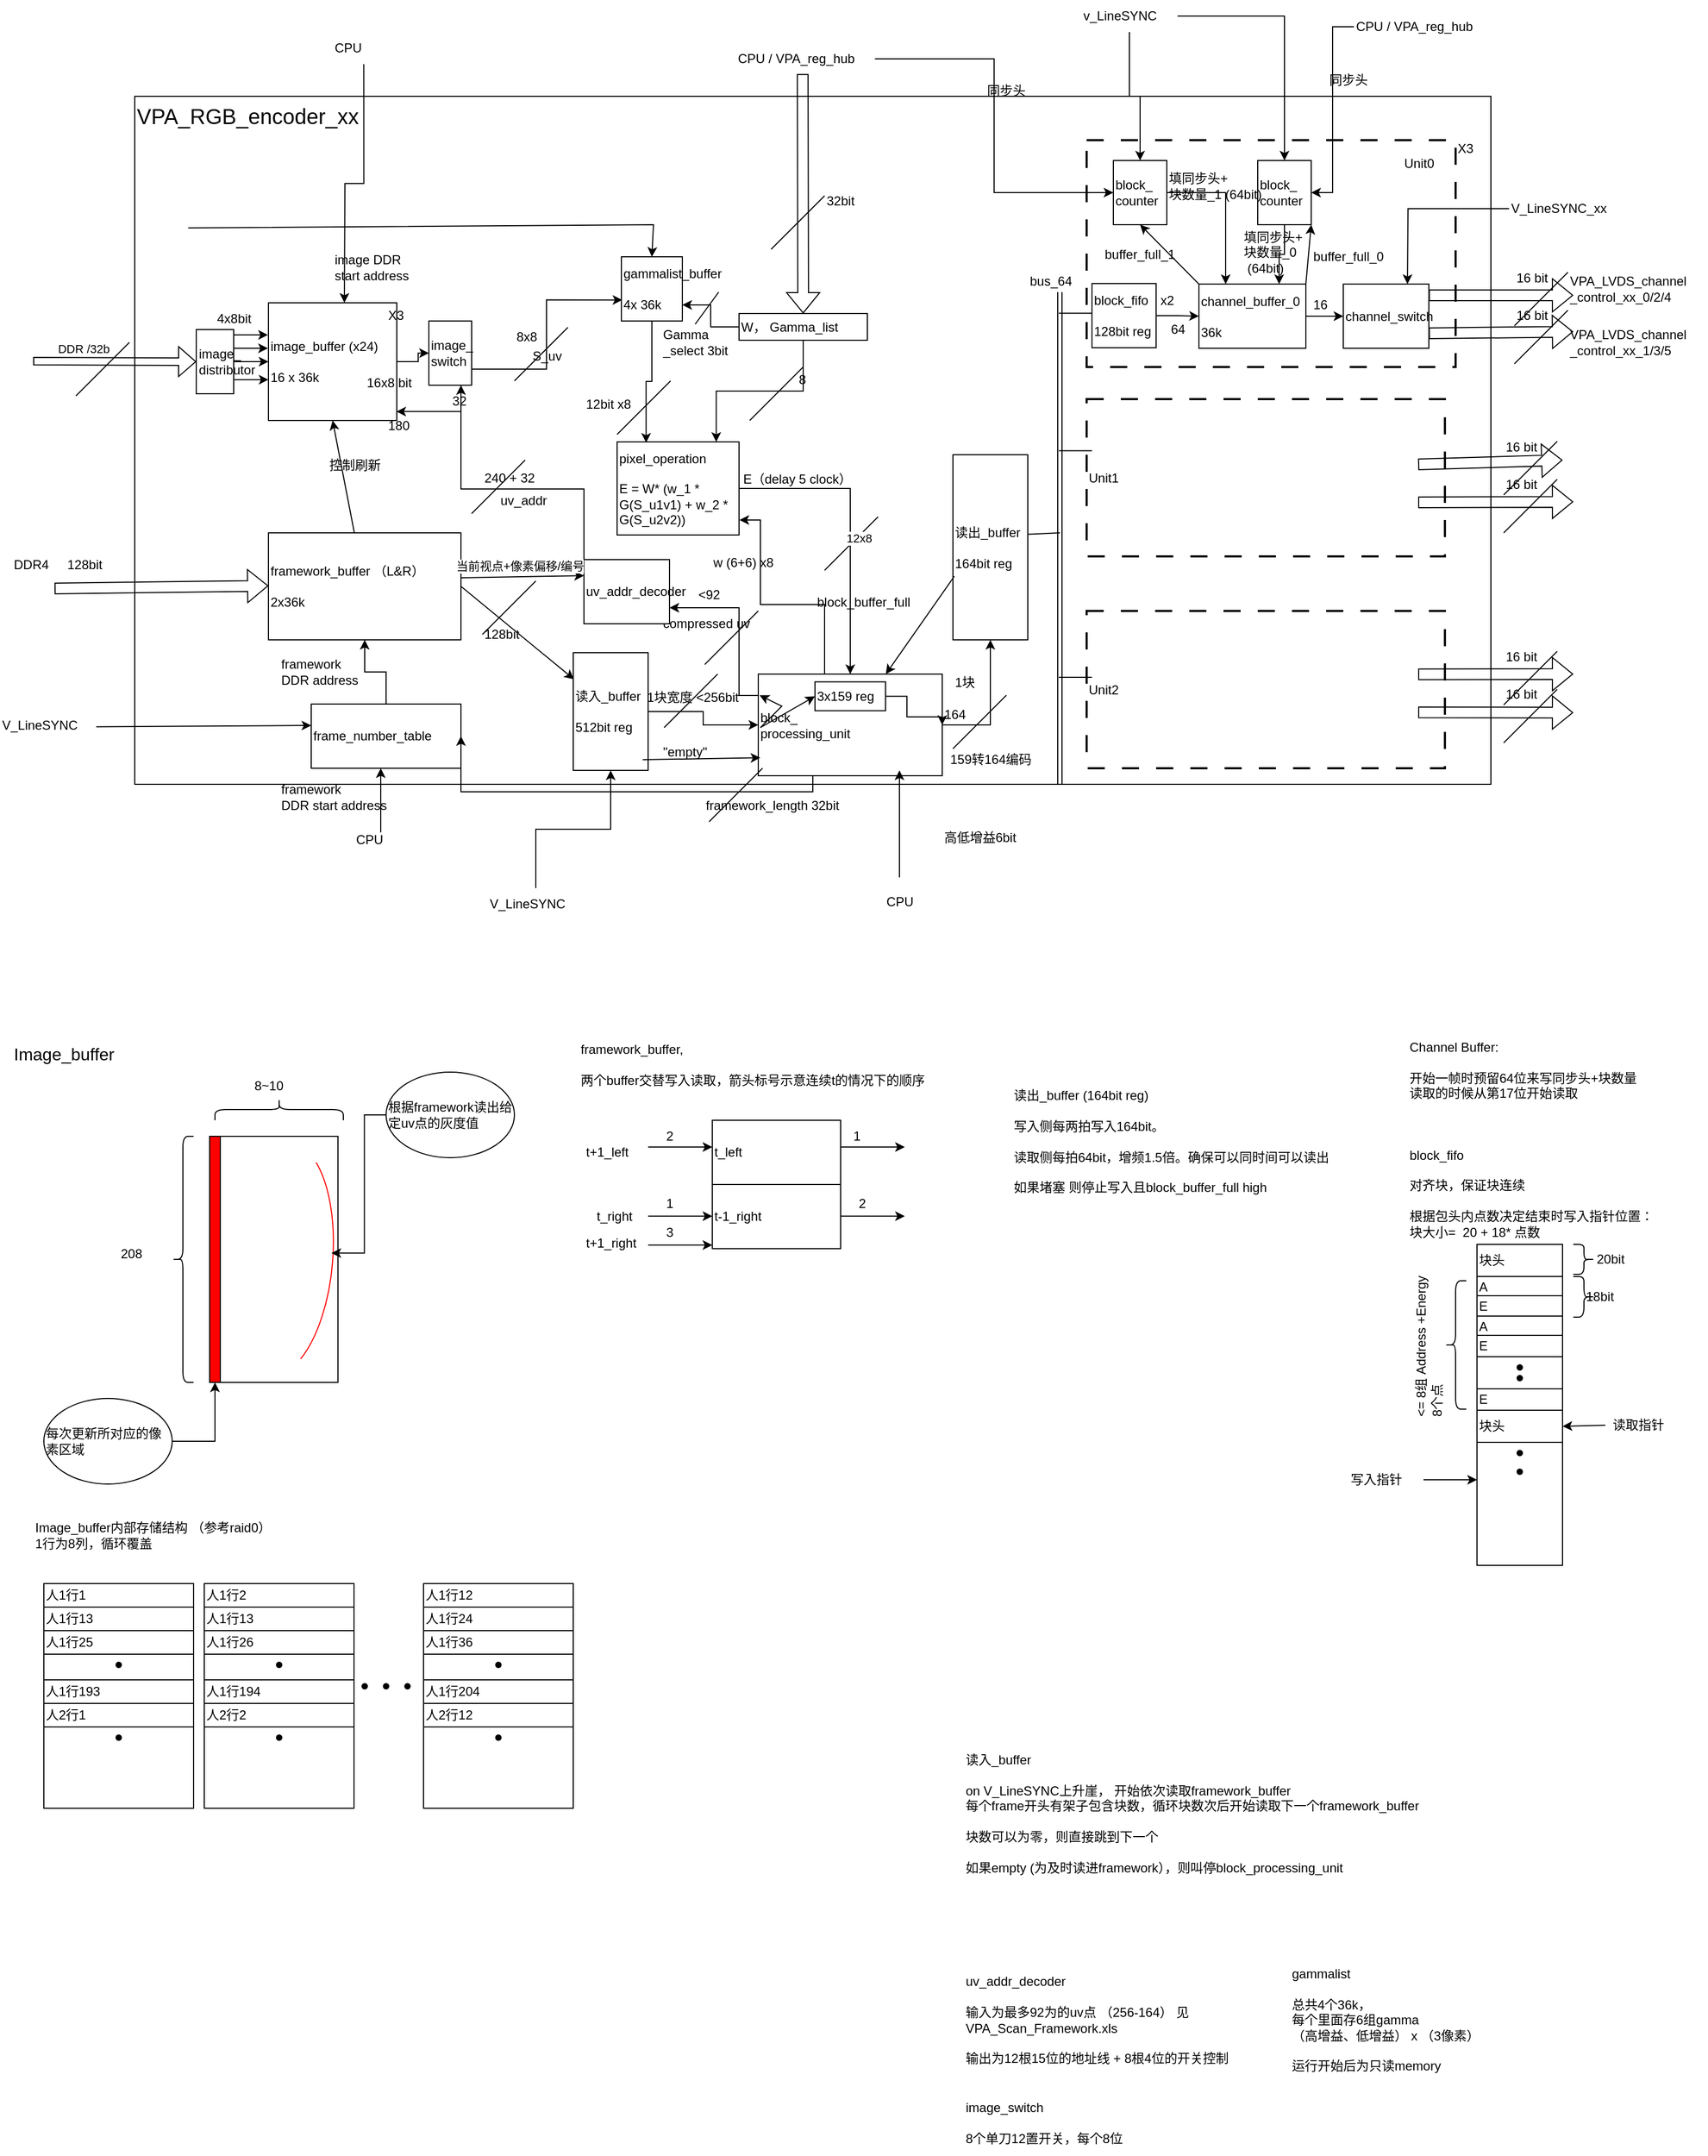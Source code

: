 <mxfile version="21.7.5" type="device">
  <diagram name="第 1 页" id="ep1sRSj-YBQsRqxdDMAc">
    <mxGraphModel dx="1418" dy="1997" grid="1" gridSize="10" guides="1" tooltips="1" connect="1" arrows="1" fold="1" page="1" pageScale="1" pageWidth="1654" pageHeight="1169" math="0" shadow="0">
      <root>
        <mxCell id="0" />
        <mxCell id="1" parent="0" />
        <mxCell id="cldiekTmhA_fRyHzEmdY-1" value="&lt;font style=&quot;font-size: 20px;&quot;&gt;VPA_RGB_encoder_xx&lt;/font&gt;" style="rounded=0;whiteSpace=wrap;html=1;align=left;verticalAlign=top;" parent="1" vertex="1">
          <mxGeometry x="155" y="-850" width="1268" height="643" as="geometry" />
        </mxCell>
        <mxCell id="ciuXsNQyBkg0bQA8dguX-9" style="edgeStyle=orthogonalEdgeStyle;rounded=0;orthogonalLoop=1;jettySize=auto;html=1;align=left;" parent="1" source="cldiekTmhA_fRyHzEmdY-2" target="ciuXsNQyBkg0bQA8dguX-8" edge="1">
          <mxGeometry relative="1" as="geometry" />
        </mxCell>
        <mxCell id="cldiekTmhA_fRyHzEmdY-2" value="image_buffer (x24)&lt;br&gt;&lt;br&gt;16 x 36k" style="rounded=0;whiteSpace=wrap;html=1;align=left;" parent="1" vertex="1">
          <mxGeometry x="280" y="-657" width="120" height="110" as="geometry" />
        </mxCell>
        <mxCell id="cldiekTmhA_fRyHzEmdY-4" value="framework_buffer （L&amp;amp;R）&lt;br&gt;&lt;br&gt;2x36k&amp;nbsp;" style="rounded=0;whiteSpace=wrap;html=1;align=left;" parent="1" vertex="1">
          <mxGeometry x="280" y="-442" width="180" height="100" as="geometry" />
        </mxCell>
        <mxCell id="cldiekTmhA_fRyHzEmdY-127" style="edgeStyle=orthogonalEdgeStyle;rounded=0;orthogonalLoop=1;jettySize=auto;html=1;entryX=0.238;entryY=0.009;entryDx=0;entryDy=0;entryPerimeter=0;align=left;" parent="1" source="cldiekTmhA_fRyHzEmdY-5" target="cldiekTmhA_fRyHzEmdY-36" edge="1">
          <mxGeometry relative="1" as="geometry" />
        </mxCell>
        <mxCell id="cldiekTmhA_fRyHzEmdY-5" value="gammalist_buffer&lt;br&gt;&lt;br&gt;4x 36k" style="rounded=0;whiteSpace=wrap;html=1;align=left;" parent="1" vertex="1">
          <mxGeometry x="610" y="-700" width="57" height="60" as="geometry" />
        </mxCell>
        <mxCell id="cldiekTmhA_fRyHzEmdY-6" value="读出_buffer&lt;br&gt;&lt;br&gt;164bit reg" style="rounded=0;whiteSpace=wrap;html=1;align=left;" parent="1" vertex="1">
          <mxGeometry x="920" y="-515" width="70" height="173" as="geometry" />
        </mxCell>
        <mxCell id="tdWR4DHAmrtWOp74VlEE-38" style="edgeStyle=orthogonalEdgeStyle;rounded=0;orthogonalLoop=1;jettySize=auto;html=1;entryX=0;entryY=0.5;entryDx=0;entryDy=0;align=left;" parent="1" source="cldiekTmhA_fRyHzEmdY-7" target="tdWR4DHAmrtWOp74VlEE-29" edge="1">
          <mxGeometry relative="1" as="geometry" />
        </mxCell>
        <mxCell id="cldiekTmhA_fRyHzEmdY-7" value="channel_buffer_0&lt;br&gt;&lt;br&gt;36k" style="rounded=0;whiteSpace=wrap;html=1;align=left;" parent="1" vertex="1">
          <mxGeometry x="1150" y="-674.5" width="100" height="60" as="geometry" />
        </mxCell>
        <mxCell id="cldiekTmhA_fRyHzEmdY-13" value="" style="shape=link;html=1;rounded=0;align=left;" parent="1" edge="1">
          <mxGeometry width="100" relative="1" as="geometry">
            <mxPoint x="1020" y="-667" as="sourcePoint" />
            <mxPoint x="1020" y="-207" as="targetPoint" />
          </mxGeometry>
        </mxCell>
        <mxCell id="cldiekTmhA_fRyHzEmdY-14" value="" style="endArrow=none;html=1;rounded=0;exitX=0.993;exitY=0.43;exitDx=0;exitDy=0;exitPerimeter=0;align=left;" parent="1" source="cldiekTmhA_fRyHzEmdY-6" edge="1">
          <mxGeometry width="50" height="50" relative="1" as="geometry">
            <mxPoint x="920" y="-247" as="sourcePoint" />
            <mxPoint x="1020" y="-442" as="targetPoint" />
          </mxGeometry>
        </mxCell>
        <mxCell id="cldiekTmhA_fRyHzEmdY-15" value="" style="endArrow=none;html=1;rounded=0;exitX=0.993;exitY=0.43;exitDx=0;exitDy=0;exitPerimeter=0;align=left;" parent="1" edge="1">
          <mxGeometry width="50" height="50" relative="1" as="geometry">
            <mxPoint x="1019" y="-647.19" as="sourcePoint" />
            <mxPoint x="1050" y="-647.19" as="targetPoint" />
          </mxGeometry>
        </mxCell>
        <mxCell id="cldiekTmhA_fRyHzEmdY-18" value="" style="endArrow=none;html=1;rounded=0;exitX=0.993;exitY=0.43;exitDx=0;exitDy=0;exitPerimeter=0;align=left;" parent="1" edge="1">
          <mxGeometry width="50" height="50" relative="1" as="geometry">
            <mxPoint x="1019" y="-518.72" as="sourcePoint" />
            <mxPoint x="1050" y="-518.72" as="targetPoint" />
          </mxGeometry>
        </mxCell>
        <mxCell id="cldiekTmhA_fRyHzEmdY-19" value="" style="endArrow=none;html=1;rounded=0;exitX=0.993;exitY=0.43;exitDx=0;exitDy=0;exitPerimeter=0;align=left;" parent="1" edge="1">
          <mxGeometry width="50" height="50" relative="1" as="geometry">
            <mxPoint x="1019" y="-307" as="sourcePoint" />
            <mxPoint x="1050" y="-307" as="targetPoint" />
          </mxGeometry>
        </mxCell>
        <mxCell id="cldiekTmhA_fRyHzEmdY-21" value="" style="shape=flexArrow;endArrow=classic;html=1;rounded=0;align=left;" parent="1" edge="1">
          <mxGeometry width="50" height="50" relative="1" as="geometry">
            <mxPoint x="1365" y="-664.02" as="sourcePoint" />
            <mxPoint x="1500" y="-664" as="targetPoint" />
          </mxGeometry>
        </mxCell>
        <mxCell id="cldiekTmhA_fRyHzEmdY-22" value="" style="endArrow=none;html=1;rounded=0;align=left;" parent="1" edge="1">
          <mxGeometry width="50" height="50" relative="1" as="geometry">
            <mxPoint x="1445" y="-635.5" as="sourcePoint" />
            <mxPoint x="1495" y="-685.5" as="targetPoint" />
          </mxGeometry>
        </mxCell>
        <mxCell id="cldiekTmhA_fRyHzEmdY-23" value="16 bit" style="text;html=1;align=left;verticalAlign=middle;resizable=0;points=[];autosize=1;strokeColor=none;fillColor=none;" parent="1" vertex="1">
          <mxGeometry x="1445" y="-695.5" width="50" height="30" as="geometry" />
        </mxCell>
        <mxCell id="cldiekTmhA_fRyHzEmdY-24" value="VPA_LVDS_channel&lt;br&gt;_control_xx_0/2/4" style="text;html=1;align=left;verticalAlign=middle;resizable=0;points=[];autosize=1;strokeColor=none;fillColor=none;" parent="1" vertex="1">
          <mxGeometry x="1495" y="-690" width="130" height="40" as="geometry" />
        </mxCell>
        <mxCell id="cldiekTmhA_fRyHzEmdY-35" value="bus_64" style="text;html=1;align=left;verticalAlign=middle;resizable=0;points=[];autosize=1;strokeColor=none;fillColor=none;" parent="1" vertex="1">
          <mxGeometry x="990" y="-692" width="60" height="30" as="geometry" />
        </mxCell>
        <mxCell id="cldiekTmhA_fRyHzEmdY-191" style="edgeStyle=orthogonalEdgeStyle;rounded=0;orthogonalLoop=1;jettySize=auto;html=1;align=left;entryX=0.5;entryY=0;entryDx=0;entryDy=0;" parent="1" source="cldiekTmhA_fRyHzEmdY-36" target="cldiekTmhA_fRyHzEmdY-149" edge="1">
          <mxGeometry relative="1" as="geometry" />
        </mxCell>
        <mxCell id="tdWR4DHAmrtWOp74VlEE-18" style="edgeStyle=orthogonalEdgeStyle;rounded=0;orthogonalLoop=1;jettySize=auto;html=1;entryX=0.997;entryY=0.924;entryDx=0;entryDy=0;entryPerimeter=0;exitX=0;exitY=0;exitDx=0;exitDy=0;align=left;" parent="1" source="ciuXsNQyBkg0bQA8dguX-12" target="cldiekTmhA_fRyHzEmdY-2" edge="1">
          <mxGeometry relative="1" as="geometry">
            <mxPoint x="500" y="-524" as="targetPoint" />
            <Array as="points">
              <mxPoint x="575" y="-483" />
              <mxPoint x="460" y="-483" />
              <mxPoint x="460" y="-555" />
            </Array>
          </mxGeometry>
        </mxCell>
        <mxCell id="ciuXsNQyBkg0bQA8dguX-11" style="edgeStyle=orthogonalEdgeStyle;rounded=0;orthogonalLoop=1;jettySize=auto;html=1;entryX=0.75;entryY=1;entryDx=0;entryDy=0;exitX=0;exitY=0;exitDx=0;exitDy=0;align=left;" parent="1" source="ciuXsNQyBkg0bQA8dguX-12" target="ciuXsNQyBkg0bQA8dguX-8" edge="1">
          <mxGeometry relative="1" as="geometry">
            <Array as="points">
              <mxPoint x="575" y="-483" />
              <mxPoint x="460" y="-483" />
            </Array>
          </mxGeometry>
        </mxCell>
        <mxCell id="cldiekTmhA_fRyHzEmdY-36" value="pixel_operation&lt;br&gt;&lt;br&gt;E = W* (w_1 * G(S_u1v1) + w_2 * G(S_u2v2))" style="rounded=0;whiteSpace=wrap;html=1;align=left;" parent="1" vertex="1">
          <mxGeometry x="606" y="-527" width="114" height="87" as="geometry" />
        </mxCell>
        <mxCell id="cldiekTmhA_fRyHzEmdY-65" style="edgeStyle=orthogonalEdgeStyle;rounded=0;orthogonalLoop=1;jettySize=auto;html=1;entryX=0.813;entryY=0;entryDx=0;entryDy=0;entryPerimeter=0;align=left;" parent="1" source="cldiekTmhA_fRyHzEmdY-38" target="cldiekTmhA_fRyHzEmdY-36" edge="1">
          <mxGeometry relative="1" as="geometry" />
        </mxCell>
        <mxCell id="tdWR4DHAmrtWOp74VlEE-26" style="edgeStyle=orthogonalEdgeStyle;rounded=0;orthogonalLoop=1;jettySize=auto;html=1;entryX=1;entryY=0.75;entryDx=0;entryDy=0;align=left;" parent="1" source="cldiekTmhA_fRyHzEmdY-38" target="cldiekTmhA_fRyHzEmdY-5" edge="1">
          <mxGeometry relative="1" as="geometry" />
        </mxCell>
        <mxCell id="cldiekTmhA_fRyHzEmdY-38" value="W， Gamma_list" style="rounded=0;whiteSpace=wrap;html=1;align=left;" parent="1" vertex="1">
          <mxGeometry x="720" y="-647" width="120" height="25" as="geometry" />
        </mxCell>
        <mxCell id="cldiekTmhA_fRyHzEmdY-39" value="" style="shape=flexArrow;endArrow=classic;html=1;rounded=0;entryX=0.5;entryY=0;entryDx=0;entryDy=0;exitX=0.481;exitY=0.972;exitDx=0;exitDy=0;exitPerimeter=0;align=left;" parent="1" source="cldiekTmhA_fRyHzEmdY-42" target="cldiekTmhA_fRyHzEmdY-38" edge="1">
          <mxGeometry width="50" height="50" relative="1" as="geometry">
            <mxPoint x="780" y="-817" as="sourcePoint" />
            <mxPoint x="790" y="-807" as="targetPoint" />
          </mxGeometry>
        </mxCell>
        <mxCell id="cldiekTmhA_fRyHzEmdY-40" value="" style="endArrow=none;html=1;rounded=0;align=left;" parent="1" edge="1">
          <mxGeometry width="50" height="50" relative="1" as="geometry">
            <mxPoint x="750" y="-707" as="sourcePoint" />
            <mxPoint x="800" y="-757" as="targetPoint" />
          </mxGeometry>
        </mxCell>
        <mxCell id="cldiekTmhA_fRyHzEmdY-41" value="32bit" style="text;html=1;align=left;verticalAlign=middle;resizable=0;points=[];autosize=1;strokeColor=none;fillColor=none;" parent="1" vertex="1">
          <mxGeometry x="800" y="-767" width="50" height="30" as="geometry" />
        </mxCell>
        <mxCell id="cldiekTmhA_fRyHzEmdY-166" style="edgeStyle=orthogonalEdgeStyle;rounded=0;orthogonalLoop=1;jettySize=auto;html=1;entryX=0;entryY=0.5;entryDx=0;entryDy=0;align=left;" parent="1" source="cldiekTmhA_fRyHzEmdY-42" target="cldiekTmhA_fRyHzEmdY-161" edge="1">
          <mxGeometry relative="1" as="geometry" />
        </mxCell>
        <mxCell id="cldiekTmhA_fRyHzEmdY-42" value="CPU / VPA_reg_hub" style="text;html=1;align=left;verticalAlign=middle;resizable=0;points=[];autosize=1;strokeColor=none;fillColor=none;" parent="1" vertex="1">
          <mxGeometry x="717" y="-900" width="130" height="30" as="geometry" />
        </mxCell>
        <mxCell id="cldiekTmhA_fRyHzEmdY-45" value="" style="shape=flexArrow;endArrow=classic;html=1;rounded=0;align=left;" parent="1" edge="1">
          <mxGeometry width="50" height="50" relative="1" as="geometry">
            <mxPoint x="80" y="-390" as="sourcePoint" />
            <mxPoint x="280" y="-392.5" as="targetPoint" />
          </mxGeometry>
        </mxCell>
        <mxCell id="cldiekTmhA_fRyHzEmdY-46" value="DDR4" style="text;html=1;align=left;verticalAlign=middle;resizable=0;points=[];autosize=1;strokeColor=none;fillColor=none;" parent="1" vertex="1">
          <mxGeometry x="40" y="-427" width="60" height="30" as="geometry" />
        </mxCell>
        <mxCell id="cldiekTmhA_fRyHzEmdY-48" value="128bit" style="text;html=1;align=left;verticalAlign=middle;resizable=0;points=[];autosize=1;strokeColor=none;fillColor=none;" parent="1" vertex="1">
          <mxGeometry x="90" y="-427" width="60" height="30" as="geometry" />
        </mxCell>
        <mxCell id="cldiekTmhA_fRyHzEmdY-49" value="" style="endArrow=classic;html=1;rounded=0;entryX=0;entryY=0.5;entryDx=0;entryDy=0;align=left;" parent="1" source="ciuXsNQyBkg0bQA8dguX-2" target="cldiekTmhA_fRyHzEmdY-2" edge="1">
          <mxGeometry width="50" height="50" relative="1" as="geometry">
            <mxPoint x="200" y="-602" as="sourcePoint" />
            <mxPoint x="250" y="-637" as="targetPoint" />
          </mxGeometry>
        </mxCell>
        <mxCell id="cldiekTmhA_fRyHzEmdY-53" value="" style="endArrow=classic;html=1;rounded=0;entryX=0;entryY=0.25;entryDx=0;entryDy=0;exitX=1;exitY=0.559;exitDx=0;exitDy=0;exitPerimeter=0;align=left;" parent="1" source="cldiekTmhA_fRyHzEmdY-54" edge="1">
          <mxGeometry width="50" height="50" relative="1" as="geometry">
            <mxPoint x="125" y="-255" as="sourcePoint" />
            <mxPoint x="320.0" y="-262" as="targetPoint" />
          </mxGeometry>
        </mxCell>
        <mxCell id="cldiekTmhA_fRyHzEmdY-54" value="V_LineSYNC" style="text;html=1;align=left;verticalAlign=middle;resizable=0;points=[];autosize=1;strokeColor=none;fillColor=none;" parent="1" vertex="1">
          <mxGeometry x="29" y="-277.5" width="90" height="30" as="geometry" />
        </mxCell>
        <mxCell id="cldiekTmhA_fRyHzEmdY-67" value="" style="rounded=0;whiteSpace=wrap;html=1;align=left;" parent="1" vertex="1">
          <mxGeometry x="225" y="122" width="120" height="230" as="geometry" />
        </mxCell>
        <mxCell id="cldiekTmhA_fRyHzEmdY-68" value="" style="rounded=0;whiteSpace=wrap;html=1;fillColor=#FF0000;align=left;" parent="1" vertex="1">
          <mxGeometry x="225" y="122" width="10" height="230" as="geometry" />
        </mxCell>
        <mxCell id="cldiekTmhA_fRyHzEmdY-69" value="" style="verticalLabelPosition=bottom;verticalAlign=top;html=1;shape=mxgraph.basic.arc;startAngle=0.089;endAngle=0.405;rotation=5;fontColor=#FF0000;strokeColor=#FF0000;align=left;" parent="1" vertex="1">
          <mxGeometry x="240" y="127" width="100" height="220" as="geometry" />
        </mxCell>
        <mxCell id="cldiekTmhA_fRyHzEmdY-70" value="" style="shape=curlyBracket;whiteSpace=wrap;html=1;rounded=1;labelPosition=left;verticalLabelPosition=middle;align=left;verticalAlign=middle;" parent="1" vertex="1">
          <mxGeometry x="190" y="122" width="20" height="230" as="geometry" />
        </mxCell>
        <mxCell id="cldiekTmhA_fRyHzEmdY-71" value="208" style="text;html=1;align=left;verticalAlign=middle;resizable=0;points=[];autosize=1;strokeColor=none;fillColor=none;" parent="1" vertex="1">
          <mxGeometry x="140" y="217" width="40" height="30" as="geometry" />
        </mxCell>
        <mxCell id="cldiekTmhA_fRyHzEmdY-72" value="" style="shape=curlyBracket;whiteSpace=wrap;html=1;rounded=1;labelPosition=left;verticalLabelPosition=middle;align=left;verticalAlign=middle;rotation=90;" parent="1" vertex="1">
          <mxGeometry x="280" y="37" width="20" height="120" as="geometry" />
        </mxCell>
        <mxCell id="cldiekTmhA_fRyHzEmdY-73" value="8~10" style="text;html=1;align=left;verticalAlign=middle;resizable=0;points=[];autosize=1;strokeColor=none;fillColor=none;" parent="1" vertex="1">
          <mxGeometry x="265" y="60" width="50" height="30" as="geometry" />
        </mxCell>
        <mxCell id="cldiekTmhA_fRyHzEmdY-74" value="&lt;font style=&quot;font-size: 16px;&quot;&gt;Image_buffer&lt;br&gt;&lt;br&gt;&lt;/font&gt;" style="text;html=1;align=left;verticalAlign=middle;resizable=0;points=[];autosize=1;strokeColor=none;fillColor=none;" parent="1" vertex="1">
          <mxGeometry x="40" y="30" width="120" height="50" as="geometry" />
        </mxCell>
        <mxCell id="cldiekTmhA_fRyHzEmdY-76" style="edgeStyle=orthogonalEdgeStyle;rounded=0;orthogonalLoop=1;jettySize=auto;html=1;align=left;" parent="1" source="cldiekTmhA_fRyHzEmdY-75" target="cldiekTmhA_fRyHzEmdY-68" edge="1">
          <mxGeometry relative="1" as="geometry" />
        </mxCell>
        <mxCell id="cldiekTmhA_fRyHzEmdY-75" value="每次更新所对应的像素区域" style="ellipse;whiteSpace=wrap;html=1;align=left;" parent="1" vertex="1">
          <mxGeometry x="70" y="367" width="120" height="80" as="geometry" />
        </mxCell>
        <mxCell id="cldiekTmhA_fRyHzEmdY-78" style="edgeStyle=orthogonalEdgeStyle;rounded=0;orthogonalLoop=1;jettySize=auto;html=1;entryX=0.982;entryY=0.454;entryDx=0;entryDy=0;entryPerimeter=0;align=left;" parent="1" source="cldiekTmhA_fRyHzEmdY-77" target="cldiekTmhA_fRyHzEmdY-69" edge="1">
          <mxGeometry relative="1" as="geometry" />
        </mxCell>
        <mxCell id="cldiekTmhA_fRyHzEmdY-77" value="根据framework读出给定uv点的灰度值" style="ellipse;whiteSpace=wrap;html=1;align=left;" parent="1" vertex="1">
          <mxGeometry x="390" y="62" width="120" height="80" as="geometry" />
        </mxCell>
        <mxCell id="cldiekTmhA_fRyHzEmdY-79" value="t_left" style="rounded=0;whiteSpace=wrap;html=1;align=left;" parent="1" vertex="1">
          <mxGeometry x="695" y="107" width="120" height="60" as="geometry" />
        </mxCell>
        <mxCell id="cldiekTmhA_fRyHzEmdY-80" value="framework_buffer,&lt;br&gt;&lt;br&gt;两个buffer交替写入读取，箭头标号示意连续t的情况下的顺序" style="text;html=1;align=left;verticalAlign=middle;resizable=0;points=[];autosize=1;strokeColor=none;fillColor=none;" parent="1" vertex="1">
          <mxGeometry x="570" y="25" width="350" height="60" as="geometry" />
        </mxCell>
        <mxCell id="cldiekTmhA_fRyHzEmdY-81" value="t-1_right" style="rounded=0;whiteSpace=wrap;html=1;align=left;" parent="1" vertex="1">
          <mxGeometry x="695" y="167" width="120" height="60" as="geometry" />
        </mxCell>
        <mxCell id="cldiekTmhA_fRyHzEmdY-82" value="" style="endArrow=classic;html=1;rounded=0;align=left;" parent="1" edge="1">
          <mxGeometry width="50" height="50" relative="1" as="geometry">
            <mxPoint x="815" y="132" as="sourcePoint" />
            <mxPoint x="875" y="132" as="targetPoint" />
          </mxGeometry>
        </mxCell>
        <mxCell id="cldiekTmhA_fRyHzEmdY-83" value="" style="endArrow=classic;html=1;rounded=0;align=left;" parent="1" edge="1">
          <mxGeometry width="50" height="50" relative="1" as="geometry">
            <mxPoint x="815" y="196.63" as="sourcePoint" />
            <mxPoint x="875" y="196.63" as="targetPoint" />
          </mxGeometry>
        </mxCell>
        <mxCell id="cldiekTmhA_fRyHzEmdY-84" value="" style="endArrow=classic;html=1;rounded=0;align=left;" parent="1" edge="1">
          <mxGeometry width="50" height="50" relative="1" as="geometry">
            <mxPoint x="635" y="132" as="sourcePoint" />
            <mxPoint x="695" y="132" as="targetPoint" />
          </mxGeometry>
        </mxCell>
        <mxCell id="cldiekTmhA_fRyHzEmdY-85" value="t+1_left" style="text;html=1;align=left;verticalAlign=middle;resizable=0;points=[];autosize=1;strokeColor=none;fillColor=none;" parent="1" vertex="1">
          <mxGeometry x="575" y="122" width="60" height="30" as="geometry" />
        </mxCell>
        <mxCell id="cldiekTmhA_fRyHzEmdY-86" value="t+1_right" style="text;html=1;align=left;verticalAlign=middle;resizable=0;points=[];autosize=1;strokeColor=none;fillColor=none;" parent="1" vertex="1">
          <mxGeometry x="575" y="207" width="70" height="30" as="geometry" />
        </mxCell>
        <mxCell id="cldiekTmhA_fRyHzEmdY-87" value="" style="endArrow=classic;html=1;rounded=0;align=left;" parent="1" edge="1">
          <mxGeometry width="50" height="50" relative="1" as="geometry">
            <mxPoint x="635" y="196.63" as="sourcePoint" />
            <mxPoint x="695" y="196.63" as="targetPoint" />
          </mxGeometry>
        </mxCell>
        <mxCell id="cldiekTmhA_fRyHzEmdY-88" value="1" style="text;html=1;align=left;verticalAlign=middle;resizable=0;points=[];autosize=1;strokeColor=none;fillColor=none;" parent="1" vertex="1">
          <mxGeometry x="825" y="107" width="30" height="30" as="geometry" />
        </mxCell>
        <mxCell id="cldiekTmhA_fRyHzEmdY-89" value="2" style="text;html=1;align=left;verticalAlign=middle;resizable=0;points=[];autosize=1;strokeColor=none;fillColor=none;" parent="1" vertex="1">
          <mxGeometry x="830" y="170" width="30" height="30" as="geometry" />
        </mxCell>
        <mxCell id="cldiekTmhA_fRyHzEmdY-90" value="2" style="text;html=1;align=left;verticalAlign=middle;resizable=0;points=[];autosize=1;strokeColor=none;fillColor=none;" parent="1" vertex="1">
          <mxGeometry x="650" y="107" width="30" height="30" as="geometry" />
        </mxCell>
        <mxCell id="cldiekTmhA_fRyHzEmdY-91" value="1" style="text;html=1;align=left;verticalAlign=middle;resizable=0;points=[];autosize=1;strokeColor=none;fillColor=none;" parent="1" vertex="1">
          <mxGeometry x="650" y="170" width="30" height="30" as="geometry" />
        </mxCell>
        <mxCell id="cldiekTmhA_fRyHzEmdY-92" value="t_right" style="text;html=1;align=left;verticalAlign=middle;resizable=0;points=[];autosize=1;strokeColor=none;fillColor=none;" parent="1" vertex="1">
          <mxGeometry x="585" y="182" width="60" height="30" as="geometry" />
        </mxCell>
        <mxCell id="cldiekTmhA_fRyHzEmdY-93" value="" style="endArrow=classic;html=1;rounded=0;align=left;" parent="1" edge="1">
          <mxGeometry width="50" height="50" relative="1" as="geometry">
            <mxPoint x="635" y="223.63" as="sourcePoint" />
            <mxPoint x="695" y="223.63" as="targetPoint" />
          </mxGeometry>
        </mxCell>
        <mxCell id="cldiekTmhA_fRyHzEmdY-94" value="3" style="text;html=1;align=left;verticalAlign=middle;resizable=0;points=[];autosize=1;strokeColor=none;fillColor=none;" parent="1" vertex="1">
          <mxGeometry x="650" y="197" width="30" height="30" as="geometry" />
        </mxCell>
        <mxCell id="cldiekTmhA_fRyHzEmdY-95" value="" style="rounded=0;whiteSpace=wrap;html=1;align=left;" parent="1" vertex="1">
          <mxGeometry x="1410" y="223" width="80" height="300" as="geometry" />
        </mxCell>
        <mxCell id="cldiekTmhA_fRyHzEmdY-96" value="读出_buffer (164bit reg)&lt;br&gt;&lt;br&gt;&lt;div style=&quot;&quot;&gt;写入侧每两拍写入164bit。&lt;/div&gt;&lt;div style=&quot;&quot;&gt;&lt;br&gt;&lt;/div&gt;&lt;div style=&quot;&quot;&gt;读取侧每拍64bit，增频1.5倍。确保可以同时间可以读出&lt;/div&gt;&lt;div style=&quot;&quot;&gt;&lt;br&gt;&lt;/div&gt;&lt;div style=&quot;&quot;&gt;如果堵塞 则停止写入且block_buffer_full high&lt;br&gt;&lt;/div&gt;" style="text;html=1;align=left;verticalAlign=middle;resizable=0;points=[];autosize=1;strokeColor=none;fillColor=none;" parent="1" vertex="1">
          <mxGeometry x="975" y="72" width="320" height="110" as="geometry" />
        </mxCell>
        <mxCell id="cldiekTmhA_fRyHzEmdY-97" value="块头" style="rounded=0;whiteSpace=wrap;html=1;align=left;" parent="1" vertex="1">
          <mxGeometry x="1410" y="223" width="80" height="30" as="geometry" />
        </mxCell>
        <mxCell id="cldiekTmhA_fRyHzEmdY-98" value="A" style="rounded=0;whiteSpace=wrap;html=1;align=left;" parent="1" vertex="1">
          <mxGeometry x="1410" y="253" width="80" height="20" as="geometry" />
        </mxCell>
        <mxCell id="cldiekTmhA_fRyHzEmdY-99" value="E" style="rounded=0;whiteSpace=wrap;html=1;align=left;" parent="1" vertex="1">
          <mxGeometry x="1410" y="271" width="80" height="20" as="geometry" />
        </mxCell>
        <mxCell id="cldiekTmhA_fRyHzEmdY-100" value="A" style="rounded=0;whiteSpace=wrap;html=1;align=left;" parent="1" vertex="1">
          <mxGeometry x="1410" y="290" width="80" height="20" as="geometry" />
        </mxCell>
        <mxCell id="cldiekTmhA_fRyHzEmdY-101" value="E" style="rounded=0;whiteSpace=wrap;html=1;align=left;" parent="1" vertex="1">
          <mxGeometry x="1410" y="308" width="80" height="20" as="geometry" />
        </mxCell>
        <mxCell id="cldiekTmhA_fRyHzEmdY-103" value="E" style="rounded=0;whiteSpace=wrap;html=1;align=left;" parent="1" vertex="1">
          <mxGeometry x="1410" y="358" width="80" height="20" as="geometry" />
        </mxCell>
        <mxCell id="cldiekTmhA_fRyHzEmdY-104" value="块头" style="rounded=0;whiteSpace=wrap;html=1;align=left;" parent="1" vertex="1">
          <mxGeometry x="1410" y="378" width="80" height="30" as="geometry" />
        </mxCell>
        <mxCell id="cldiekTmhA_fRyHzEmdY-105" value="" style="shape=curlyBracket;whiteSpace=wrap;html=1;rounded=1;labelPosition=left;verticalLabelPosition=middle;align=left;verticalAlign=middle;" parent="1" vertex="1">
          <mxGeometry x="1380" y="257" width="20" height="120" as="geometry" />
        </mxCell>
        <mxCell id="cldiekTmhA_fRyHzEmdY-106" value="&amp;lt;= 8组 Address +Energy&lt;br&gt;8个点" style="text;html=1;align=left;verticalAlign=middle;resizable=0;points=[];autosize=1;strokeColor=none;fillColor=none;rotation=-90;" parent="1" vertex="1">
          <mxGeometry x="1285" y="286" width="160" height="40" as="geometry" />
        </mxCell>
        <mxCell id="cldiekTmhA_fRyHzEmdY-107" value="" style="shape=curlyBracket;whiteSpace=wrap;html=1;rounded=1;labelPosition=left;verticalLabelPosition=middle;align=left;verticalAlign=middle;rotation=-180;" parent="1" vertex="1">
          <mxGeometry x="1500" y="253" width="20" height="38" as="geometry" />
        </mxCell>
        <mxCell id="cldiekTmhA_fRyHzEmdY-108" value="18bit" style="text;html=1;align=left;verticalAlign=middle;resizable=0;points=[];autosize=1;strokeColor=none;fillColor=none;" parent="1" vertex="1">
          <mxGeometry x="1510" y="257" width="50" height="30" as="geometry" />
        </mxCell>
        <mxCell id="cldiekTmhA_fRyHzEmdY-109" value="" style="shape=waypoint;sketch=0;fillStyle=solid;size=6;pointerEvents=1;points=[];fillColor=none;resizable=0;rotatable=0;perimeter=centerPerimeter;snapToPoint=1;align=left;" parent="1" vertex="1">
          <mxGeometry x="1440" y="328" width="20" height="20" as="geometry" />
        </mxCell>
        <mxCell id="cldiekTmhA_fRyHzEmdY-110" value="" style="shape=waypoint;sketch=0;fillStyle=solid;size=6;pointerEvents=1;points=[];fillColor=none;resizable=0;rotatable=0;perimeter=centerPerimeter;snapToPoint=1;align=left;" parent="1" vertex="1">
          <mxGeometry x="1440" y="338" width="20" height="20" as="geometry" />
        </mxCell>
        <mxCell id="cldiekTmhA_fRyHzEmdY-111" value="" style="shape=waypoint;sketch=0;fillStyle=solid;size=6;pointerEvents=1;points=[];fillColor=none;resizable=0;rotatable=0;perimeter=centerPerimeter;snapToPoint=1;align=left;" parent="1" vertex="1">
          <mxGeometry x="1440" y="408" width="20" height="20" as="geometry" />
        </mxCell>
        <mxCell id="cldiekTmhA_fRyHzEmdY-112" value="" style="shape=waypoint;sketch=0;fillStyle=solid;size=6;pointerEvents=1;points=[];fillColor=none;resizable=0;rotatable=0;perimeter=centerPerimeter;snapToPoint=1;align=left;" parent="1" vertex="1">
          <mxGeometry x="1440" y="425.5" width="20" height="20" as="geometry" />
        </mxCell>
        <mxCell id="cldiekTmhA_fRyHzEmdY-113" value="" style="endArrow=classic;html=1;rounded=0;align=left;" parent="1" edge="1">
          <mxGeometry width="50" height="50" relative="1" as="geometry">
            <mxPoint x="1360" y="443" as="sourcePoint" />
            <mxPoint x="1410" y="443" as="targetPoint" />
          </mxGeometry>
        </mxCell>
        <mxCell id="cldiekTmhA_fRyHzEmdY-114" value="写入指针" style="text;html=1;align=left;verticalAlign=middle;resizable=0;points=[];autosize=1;strokeColor=none;fillColor=none;" parent="1" vertex="1">
          <mxGeometry x="1290" y="428" width="70" height="30" as="geometry" />
        </mxCell>
        <mxCell id="cldiekTmhA_fRyHzEmdY-118" style="edgeStyle=orthogonalEdgeStyle;rounded=0;orthogonalLoop=1;jettySize=auto;html=1;entryX=1;entryY=0.5;entryDx=0;entryDy=0;align=left;" parent="1" target="cldiekTmhA_fRyHzEmdY-104" edge="1">
          <mxGeometry relative="1" as="geometry">
            <mxPoint x="1530" y="392.0" as="sourcePoint" />
          </mxGeometry>
        </mxCell>
        <mxCell id="cldiekTmhA_fRyHzEmdY-117" value="读取指针" style="text;html=1;align=left;verticalAlign=middle;resizable=0;points=[];autosize=1;strokeColor=none;fillColor=none;" parent="1" vertex="1">
          <mxGeometry x="1535" y="377" width="70" height="30" as="geometry" />
        </mxCell>
        <mxCell id="cldiekTmhA_fRyHzEmdY-119" value="" style="shape=curlyBracket;whiteSpace=wrap;html=1;rounded=1;labelPosition=left;verticalLabelPosition=middle;align=left;verticalAlign=middle;rotation=-180;" parent="1" vertex="1">
          <mxGeometry x="1500" y="223" width="20" height="28" as="geometry" />
        </mxCell>
        <mxCell id="cldiekTmhA_fRyHzEmdY-120" value="20bit" style="text;html=1;align=left;verticalAlign=middle;resizable=0;points=[];autosize=1;strokeColor=none;fillColor=none;" parent="1" vertex="1">
          <mxGeometry x="1520" y="222" width="50" height="30" as="geometry" />
        </mxCell>
        <mxCell id="cldiekTmhA_fRyHzEmdY-132" value="E（delay 5 clock）" style="text;html=1;align=left;verticalAlign=middle;resizable=0;points=[];autosize=1;strokeColor=none;fillColor=none;" parent="1" vertex="1">
          <mxGeometry x="722" y="-507" width="120" height="30" as="geometry" />
        </mxCell>
        <mxCell id="cldiekTmhA_fRyHzEmdY-137" style="edgeStyle=orthogonalEdgeStyle;rounded=0;orthogonalLoop=1;jettySize=auto;html=1;entryX=0.5;entryY=1;entryDx=0;entryDy=0;align=left;" parent="1" source="cldiekTmhA_fRyHzEmdY-135" target="cldiekTmhA_fRyHzEmdY-4" edge="1">
          <mxGeometry relative="1" as="geometry" />
        </mxCell>
        <mxCell id="cldiekTmhA_fRyHzEmdY-135" value="frame_number_table" style="rounded=0;whiteSpace=wrap;html=1;align=left;" parent="1" vertex="1">
          <mxGeometry x="320" y="-282" width="140" height="60" as="geometry" />
        </mxCell>
        <mxCell id="cldiekTmhA_fRyHzEmdY-141" value="" style="endArrow=classic;html=1;rounded=0;align=left;" parent="1" edge="1">
          <mxGeometry width="50" height="50" relative="1" as="geometry">
            <mxPoint x="385" y="-162" as="sourcePoint" />
            <mxPoint x="385" y="-222" as="targetPoint" />
          </mxGeometry>
        </mxCell>
        <mxCell id="cldiekTmhA_fRyHzEmdY-142" value="CPU" style="text;html=1;align=left;verticalAlign=middle;resizable=0;points=[];autosize=1;strokeColor=none;fillColor=none;" parent="1" vertex="1">
          <mxGeometry x="360" y="-170" width="50" height="30" as="geometry" />
        </mxCell>
        <mxCell id="cldiekTmhA_fRyHzEmdY-143" value="framework&lt;br&gt;DDR address" style="text;html=1;align=left;verticalAlign=middle;resizable=0;points=[];autosize=1;strokeColor=none;fillColor=none;" parent="1" vertex="1">
          <mxGeometry x="290" y="-332" width="100" height="40" as="geometry" />
        </mxCell>
        <mxCell id="cldiekTmhA_fRyHzEmdY-145" style="edgeStyle=orthogonalEdgeStyle;rounded=0;orthogonalLoop=1;jettySize=auto;html=1;entryX=0.813;entryY=0;entryDx=0;entryDy=0;entryPerimeter=0;exitX=0.583;exitY=1;exitDx=0;exitDy=0;exitPerimeter=0;align=left;" parent="1" source="cldiekTmhA_fRyHzEmdY-147" edge="1">
          <mxGeometry relative="1" as="geometry">
            <mxPoint x="350" y="-752" as="sourcePoint" />
            <mxPoint x="351" y="-657" as="targetPoint" />
          </mxGeometry>
        </mxCell>
        <mxCell id="cldiekTmhA_fRyHzEmdY-146" value="image DDR &lt;br&gt;start address" style="text;html=1;align=left;verticalAlign=middle;resizable=0;points=[];autosize=1;strokeColor=none;fillColor=none;" parent="1" vertex="1">
          <mxGeometry x="340" y="-710" width="90" height="40" as="geometry" />
        </mxCell>
        <mxCell id="cldiekTmhA_fRyHzEmdY-147" value="CPU" style="text;html=1;align=left;verticalAlign=middle;resizable=0;points=[];autosize=1;strokeColor=none;fillColor=none;" parent="1" vertex="1">
          <mxGeometry x="340" y="-910" width="50" height="30" as="geometry" />
        </mxCell>
        <mxCell id="cldiekTmhA_fRyHzEmdY-148" value="framework&lt;br&gt;DDR start address" style="text;html=1;align=left;verticalAlign=middle;resizable=0;points=[];autosize=1;strokeColor=none;fillColor=none;" parent="1" vertex="1">
          <mxGeometry x="290" y="-215" width="120" height="40" as="geometry" />
        </mxCell>
        <mxCell id="cldiekTmhA_fRyHzEmdY-150" style="edgeStyle=orthogonalEdgeStyle;rounded=0;orthogonalLoop=1;jettySize=auto;html=1;entryX=1;entryY=0.75;entryDx=0;entryDy=0;align=left;" parent="1" source="cldiekTmhA_fRyHzEmdY-149" target="ciuXsNQyBkg0bQA8dguX-12" edge="1">
          <mxGeometry relative="1" as="geometry">
            <Array as="points">
              <mxPoint x="720" y="-290" />
              <mxPoint x="720" y="-372" />
            </Array>
          </mxGeometry>
        </mxCell>
        <mxCell id="cldiekTmhA_fRyHzEmdY-149" value="block_&lt;br&gt;processing_unit" style="rounded=0;whiteSpace=wrap;html=1;align=left;" parent="1" vertex="1">
          <mxGeometry x="738" y="-310" width="172" height="95" as="geometry" />
        </mxCell>
        <mxCell id="cldiekTmhA_fRyHzEmdY-155" style="edgeStyle=orthogonalEdgeStyle;rounded=0;orthogonalLoop=1;jettySize=auto;html=1;align=left;" parent="1" source="cldiekTmhA_fRyHzEmdY-149" target="cldiekTmhA_fRyHzEmdY-6" edge="1">
          <mxGeometry relative="1" as="geometry" />
        </mxCell>
        <mxCell id="cldiekTmhA_fRyHzEmdY-187" style="edgeStyle=orthogonalEdgeStyle;rounded=0;orthogonalLoop=1;jettySize=auto;html=1;entryX=1;entryY=0.5;entryDx=0;entryDy=0;align=left;" parent="1" source="cldiekTmhA_fRyHzEmdY-149" target="cldiekTmhA_fRyHzEmdY-135" edge="1">
          <mxGeometry relative="1" as="geometry">
            <Array as="points">
              <mxPoint x="789" y="-200" />
              <mxPoint x="460" y="-200" />
            </Array>
          </mxGeometry>
        </mxCell>
        <mxCell id="cldiekTmhA_fRyHzEmdY-151" value="compressed uv" style="text;html=1;align=left;verticalAlign=middle;resizable=0;points=[];autosize=1;strokeColor=none;fillColor=none;" parent="1" vertex="1">
          <mxGeometry x="647" y="-372" width="100" height="30" as="geometry" />
        </mxCell>
        <mxCell id="cldiekTmhA_fRyHzEmdY-152" value="framework_length 32bit" style="text;html=1;align=left;verticalAlign=middle;resizable=0;points=[];autosize=1;strokeColor=none;fillColor=none;" parent="1" vertex="1">
          <mxGeometry x="687" y="-202" width="150" height="30" as="geometry" />
        </mxCell>
        <mxCell id="tdWR4DHAmrtWOp74VlEE-42" style="edgeStyle=orthogonalEdgeStyle;rounded=0;orthogonalLoop=1;jettySize=auto;html=1;entryX=0.25;entryY=0;entryDx=0;entryDy=0;align=left;" parent="1" source="cldiekTmhA_fRyHzEmdY-161" target="cldiekTmhA_fRyHzEmdY-7" edge="1">
          <mxGeometry relative="1" as="geometry" />
        </mxCell>
        <mxCell id="cldiekTmhA_fRyHzEmdY-161" value="block_&lt;br&gt;counter" style="rounded=0;whiteSpace=wrap;html=1;align=left;" parent="1" vertex="1">
          <mxGeometry x="1070" y="-790" width="50" height="60" as="geometry" />
        </mxCell>
        <mxCell id="cldiekTmhA_fRyHzEmdY-164" style="edgeStyle=orthogonalEdgeStyle;rounded=0;orthogonalLoop=1;jettySize=auto;html=1;entryX=0.5;entryY=0;entryDx=0;entryDy=0;align=left;" parent="1" source="cldiekTmhA_fRyHzEmdY-163" target="cldiekTmhA_fRyHzEmdY-161" edge="1">
          <mxGeometry relative="1" as="geometry" />
        </mxCell>
        <mxCell id="tdWR4DHAmrtWOp74VlEE-41" style="edgeStyle=orthogonalEdgeStyle;rounded=0;orthogonalLoop=1;jettySize=auto;html=1;align=left;" parent="1" source="cldiekTmhA_fRyHzEmdY-163" target="tdWR4DHAmrtWOp74VlEE-40" edge="1">
          <mxGeometry relative="1" as="geometry" />
        </mxCell>
        <mxCell id="cldiekTmhA_fRyHzEmdY-163" value="v_LineSYNC" style="text;html=1;align=left;verticalAlign=middle;resizable=0;points=[];autosize=1;strokeColor=none;fillColor=none;" parent="1" vertex="1">
          <mxGeometry x="1040" y="-940" width="90" height="30" as="geometry" />
        </mxCell>
        <mxCell id="cldiekTmhA_fRyHzEmdY-167" value="同步头" style="text;html=1;align=left;verticalAlign=middle;resizable=0;points=[];autosize=1;strokeColor=none;fillColor=none;" parent="1" vertex="1">
          <mxGeometry x="950" y="-870" width="60" height="30" as="geometry" />
        </mxCell>
        <mxCell id="cldiekTmhA_fRyHzEmdY-169" value="buffer_full_0" style="text;html=1;align=left;verticalAlign=middle;resizable=0;points=[];autosize=1;strokeColor=none;fillColor=none;" parent="1" vertex="1">
          <mxGeometry x="1255" y="-715" width="90" height="30" as="geometry" />
        </mxCell>
        <mxCell id="cldiekTmhA_fRyHzEmdY-170" value="填同步头+&lt;br&gt;块数量_0&lt;br&gt;&amp;nbsp;(64bit)" style="text;html=1;align=left;verticalAlign=middle;resizable=0;points=[];autosize=1;strokeColor=none;fillColor=none;" parent="1" vertex="1">
          <mxGeometry x="1190" y="-734.5" width="80" height="60" as="geometry" />
        </mxCell>
        <mxCell id="cldiekTmhA_fRyHzEmdY-173" value="block_buffer_full" style="text;html=1;align=left;verticalAlign=middle;resizable=0;points=[];autosize=1;strokeColor=none;fillColor=none;" parent="1" vertex="1">
          <mxGeometry x="791" y="-392" width="110" height="30" as="geometry" />
        </mxCell>
        <mxCell id="cldiekTmhA_fRyHzEmdY-175" value="Channel Buffer:&lt;br&gt;&lt;br&gt;开始一帧时预留64位来写同步头+块数量&lt;br&gt;读取的时候从第17位开始读取&lt;br&gt;&lt;br&gt;&lt;br&gt;&lt;br&gt;block_fifo&lt;br style=&quot;border-color: var(--border-color); text-align: center;&quot;&gt;&lt;br style=&quot;border-color: var(--border-color); text-align: center;&quot;&gt;&lt;span style=&quot;text-align: center;&quot;&gt;对齐块，保证块连续&lt;/span&gt;&lt;br style=&quot;border-color: var(--border-color);&quot;&gt;&lt;br style=&quot;border-color: var(--border-color);&quot;&gt;&lt;div style=&quot;border-color: var(--border-color);&quot;&gt;根据包头内点数决定结束时写入指针位置：&lt;/div&gt;&lt;div style=&quot;border-color: var(--border-color);&quot;&gt;块大小=&amp;nbsp; 20 + 18* 点数&lt;/div&gt;" style="text;html=1;align=left;verticalAlign=middle;resizable=0;points=[];autosize=1;strokeColor=none;fillColor=none;" parent="1" vertex="1">
          <mxGeometry x="1345" y="25" width="250" height="200" as="geometry" />
        </mxCell>
        <mxCell id="cldiekTmhA_fRyHzEmdY-184" value="128bit" style="text;html=1;align=left;verticalAlign=middle;resizable=0;points=[];autosize=1;strokeColor=none;fillColor=none;" parent="1" vertex="1">
          <mxGeometry x="480" y="-362" width="60" height="30" as="geometry" />
        </mxCell>
        <mxCell id="cldiekTmhA_fRyHzEmdY-189" style="edgeStyle=orthogonalEdgeStyle;rounded=0;orthogonalLoop=1;jettySize=auto;html=1;entryX=0;entryY=0.5;entryDx=0;entryDy=0;align=left;" parent="1" source="cldiekTmhA_fRyHzEmdY-186" target="cldiekTmhA_fRyHzEmdY-149" edge="1">
          <mxGeometry relative="1" as="geometry" />
        </mxCell>
        <mxCell id="cldiekTmhA_fRyHzEmdY-186" value="读入_buffer&lt;br&gt;&lt;br&gt;512bit reg" style="rounded=0;whiteSpace=wrap;html=1;align=left;" parent="1" vertex="1">
          <mxGeometry x="565" y="-330" width="70" height="110" as="geometry" />
        </mxCell>
        <mxCell id="cldiekTmhA_fRyHzEmdY-188" value="" style="endArrow=classic;html=1;rounded=0;entryX=0.01;entryY=0.226;entryDx=0;entryDy=0;entryPerimeter=0;exitX=1;exitY=0.5;exitDx=0;exitDy=0;align=left;" parent="1" source="cldiekTmhA_fRyHzEmdY-4" target="cldiekTmhA_fRyHzEmdY-186" edge="1">
          <mxGeometry width="50" height="50" relative="1" as="geometry">
            <mxPoint x="505" y="-332" as="sourcePoint" />
            <mxPoint x="545" y="-331.58" as="targetPoint" />
          </mxGeometry>
        </mxCell>
        <mxCell id="cldiekTmhA_fRyHzEmdY-190" value="" style="endArrow=classic;html=1;rounded=0;exitX=0.019;exitY=0.656;exitDx=0;exitDy=0;exitPerimeter=0;align=left;" parent="1" source="cldiekTmhA_fRyHzEmdY-6" target="cldiekTmhA_fRyHzEmdY-149" edge="1">
          <mxGeometry width="50" height="50" relative="1" as="geometry">
            <mxPoint x="870" y="-410" as="sourcePoint" />
            <mxPoint x="920" y="-460" as="targetPoint" />
          </mxGeometry>
        </mxCell>
        <mxCell id="cldiekTmhA_fRyHzEmdY-192" value="" style="endArrow=none;html=1;rounded=0;align=left;" parent="1" edge="1">
          <mxGeometry width="50" height="50" relative="1" as="geometry">
            <mxPoint x="650" y="-260" as="sourcePoint" />
            <mxPoint x="700" y="-310" as="targetPoint" />
          </mxGeometry>
        </mxCell>
        <mxCell id="cldiekTmhA_fRyHzEmdY-194" value="164" style="text;html=1;align=left;verticalAlign=middle;resizable=0;points=[];autosize=1;strokeColor=none;fillColor=none;" parent="1" vertex="1">
          <mxGeometry x="910" y="-287.5" width="40" height="30" as="geometry" />
        </mxCell>
        <mxCell id="cldiekTmhA_fRyHzEmdY-195" value="" style="endArrow=none;html=1;rounded=0;align=left;" parent="1" edge="1">
          <mxGeometry width="50" height="50" relative="1" as="geometry">
            <mxPoint x="920" y="-240.25" as="sourcePoint" />
            <mxPoint x="970" y="-290.25" as="targetPoint" />
          </mxGeometry>
        </mxCell>
        <mxCell id="cldiekTmhA_fRyHzEmdY-196" value="" style="endArrow=none;html=1;rounded=0;align=left;" parent="1" edge="1">
          <mxGeometry width="50" height="50" relative="1" as="geometry">
            <mxPoint x="688" y="-319" as="sourcePoint" />
            <mxPoint x="738" y="-369" as="targetPoint" />
          </mxGeometry>
        </mxCell>
        <mxCell id="cldiekTmhA_fRyHzEmdY-197" value="&amp;lt;92" style="text;html=1;align=left;verticalAlign=middle;resizable=0;points=[];autosize=1;strokeColor=none;fillColor=none;" parent="1" vertex="1">
          <mxGeometry x="680" y="-399" width="40" height="30" as="geometry" />
        </mxCell>
        <mxCell id="cldiekTmhA_fRyHzEmdY-199" value="" style="endArrow=none;html=1;rounded=0;align=left;" parent="1" edge="1">
          <mxGeometry width="50" height="50" relative="1" as="geometry">
            <mxPoint x="800" y="-407" as="sourcePoint" />
            <mxPoint x="850" y="-457" as="targetPoint" />
          </mxGeometry>
        </mxCell>
        <mxCell id="tXpQ77_QIjEvsJ6y9G6R-16" value="12x8" style="edgeLabel;html=1;align=center;verticalAlign=middle;resizable=0;points=[];" parent="cldiekTmhA_fRyHzEmdY-199" vertex="1" connectable="0">
          <mxGeometry x="0.24" y="-1" relative="1" as="geometry">
            <mxPoint as="offset" />
          </mxGeometry>
        </mxCell>
        <mxCell id="cldiekTmhA_fRyHzEmdY-200" value="12bit x8" style="text;html=1;align=left;verticalAlign=middle;resizable=0;points=[];autosize=1;strokeColor=none;fillColor=none;" parent="1" vertex="1">
          <mxGeometry x="575" y="-577" width="70" height="30" as="geometry" />
        </mxCell>
        <mxCell id="cldiekTmhA_fRyHzEmdY-201" value="" style="endArrow=none;html=1;rounded=0;align=left;" parent="1" edge="1">
          <mxGeometry width="50" height="50" relative="1" as="geometry">
            <mxPoint x="606" y="-534" as="sourcePoint" />
            <mxPoint x="656" y="-584" as="targetPoint" />
          </mxGeometry>
        </mxCell>
        <mxCell id="cldiekTmhA_fRyHzEmdY-205" value="8" style="text;html=1;align=left;verticalAlign=middle;resizable=0;points=[];autosize=1;strokeColor=none;fillColor=none;" parent="1" vertex="1">
          <mxGeometry x="774" y="-600" width="30" height="30" as="geometry" />
        </mxCell>
        <mxCell id="cldiekTmhA_fRyHzEmdY-207" value="" style="endArrow=none;html=1;rounded=0;align=left;" parent="1" edge="1">
          <mxGeometry width="50" height="50" relative="1" as="geometry">
            <mxPoint x="692" y="-172" as="sourcePoint" />
            <mxPoint x="742" y="-222" as="targetPoint" />
          </mxGeometry>
        </mxCell>
        <mxCell id="cldiekTmhA_fRyHzEmdY-208" value="" style="endArrow=none;html=1;rounded=0;align=left;" parent="1" edge="1">
          <mxGeometry width="50" height="50" relative="1" as="geometry">
            <mxPoint x="730" y="-547" as="sourcePoint" />
            <mxPoint x="780" y="-597" as="targetPoint" />
          </mxGeometry>
        </mxCell>
        <mxCell id="cldiekTmhA_fRyHzEmdY-211" value="" style="endArrow=classic;html=1;rounded=0;entryX=0.011;entryY=0.823;entryDx=0;entryDy=0;entryPerimeter=0;align=left;" parent="1" target="cldiekTmhA_fRyHzEmdY-149" edge="1">
          <mxGeometry width="50" height="50" relative="1" as="geometry">
            <mxPoint x="630" y="-230" as="sourcePoint" />
            <mxPoint x="680" y="-280" as="targetPoint" />
          </mxGeometry>
        </mxCell>
        <mxCell id="cldiekTmhA_fRyHzEmdY-212" value="&quot;empty&quot;" style="text;html=1;align=left;verticalAlign=middle;resizable=0;points=[];autosize=1;strokeColor=none;fillColor=none;" parent="1" vertex="1">
          <mxGeometry x="647" y="-252" width="60" height="30" as="geometry" />
        </mxCell>
        <mxCell id="cldiekTmhA_fRyHzEmdY-215" style="edgeStyle=orthogonalEdgeStyle;rounded=0;orthogonalLoop=1;jettySize=auto;html=1;align=left;" parent="1" source="cldiekTmhA_fRyHzEmdY-214" target="cldiekTmhA_fRyHzEmdY-186" edge="1">
          <mxGeometry relative="1" as="geometry" />
        </mxCell>
        <mxCell id="cldiekTmhA_fRyHzEmdY-214" value="V_LineSYNC" style="text;html=1;align=left;verticalAlign=middle;resizable=0;points=[];autosize=1;strokeColor=none;fillColor=none;" parent="1" vertex="1">
          <mxGeometry x="485" y="-110" width="90" height="30" as="geometry" />
        </mxCell>
        <mxCell id="cldiekTmhA_fRyHzEmdY-216" value="读入_buffer&lt;br&gt;&lt;br&gt;&lt;div style=&quot;&quot;&gt;on V_LineSYNC上升崖， 开始依次读取framework_buffer&lt;/div&gt;&lt;div style=&quot;&quot;&gt;每个frame开头有架子包含块数，循环块数次后开始读取下一个framework_buffer&lt;/div&gt;&lt;div style=&quot;&quot;&gt;&lt;br&gt;&lt;/div&gt;&lt;div style=&quot;&quot;&gt;块数可以为零，则直接跳到下一个&lt;/div&gt;&lt;div style=&quot;&quot;&gt;&lt;br&gt;&lt;/div&gt;&lt;div style=&quot;&quot;&gt;如果empty (为及时读进framework），则叫停block_processing_unit&lt;/div&gt;" style="text;html=1;align=left;verticalAlign=middle;resizable=0;points=[];autosize=1;strokeColor=none;fillColor=none;" parent="1" vertex="1">
          <mxGeometry x="930" y="690" width="450" height="130" as="geometry" />
        </mxCell>
        <mxCell id="tdWR4DHAmrtWOp74VlEE-2" value="" style="endArrow=none;html=1;rounded=0;align=left;" parent="1" edge="1">
          <mxGeometry width="50" height="50" relative="1" as="geometry">
            <mxPoint x="480" y="-347" as="sourcePoint" />
            <mxPoint x="530" y="-397" as="targetPoint" />
          </mxGeometry>
        </mxCell>
        <mxCell id="tdWR4DHAmrtWOp74VlEE-5" value="1块宽度 &amp;lt;256bit" style="text;html=1;align=left;verticalAlign=middle;resizable=0;points=[];autosize=1;strokeColor=none;fillColor=none;" parent="1" vertex="1">
          <mxGeometry x="632" y="-302.75" width="110" height="30" as="geometry" />
        </mxCell>
        <mxCell id="tdWR4DHAmrtWOp74VlEE-6" value="1块" style="text;html=1;align=left;verticalAlign=middle;resizable=0;points=[];autosize=1;strokeColor=none;fillColor=none;" parent="1" vertex="1">
          <mxGeometry x="920" y="-317.5" width="40" height="30" as="geometry" />
        </mxCell>
        <mxCell id="tdWR4DHAmrtWOp74VlEE-7" value="" style="endArrow=classic;html=1;rounded=0;entryX=0.5;entryY=1;entryDx=0;entryDy=0;align=left;" parent="1" source="cldiekTmhA_fRyHzEmdY-4" target="cldiekTmhA_fRyHzEmdY-2" edge="1">
          <mxGeometry width="50" height="50" relative="1" as="geometry">
            <mxPoint x="340" y="-442" as="sourcePoint" />
            <mxPoint x="390" y="-492" as="targetPoint" />
          </mxGeometry>
        </mxCell>
        <mxCell id="tdWR4DHAmrtWOp74VlEE-9" value="控制刷新" style="text;html=1;align=left;verticalAlign=middle;resizable=0;points=[];autosize=1;strokeColor=none;fillColor=none;" parent="1" vertex="1">
          <mxGeometry x="335" y="-520" width="70" height="30" as="geometry" />
        </mxCell>
        <mxCell id="tdWR4DHAmrtWOp74VlEE-16" style="edgeStyle=orthogonalEdgeStyle;rounded=0;orthogonalLoop=1;jettySize=auto;html=1;entryX=0.015;entryY=0.672;entryDx=0;entryDy=0;entryPerimeter=0;exitX=1;exitY=0.75;exitDx=0;exitDy=0;align=left;" parent="1" source="ciuXsNQyBkg0bQA8dguX-8" target="cldiekTmhA_fRyHzEmdY-5" edge="1">
          <mxGeometry relative="1" as="geometry">
            <mxPoint x="540" y="-554" as="sourcePoint" />
          </mxGeometry>
        </mxCell>
        <mxCell id="tdWR4DHAmrtWOp74VlEE-12" value="" style="endArrow=classic;html=1;rounded=0;entryX=0.5;entryY=0;entryDx=0;entryDy=0;align=left;" parent="1" target="cldiekTmhA_fRyHzEmdY-5" edge="1">
          <mxGeometry width="50" height="50" relative="1" as="geometry">
            <mxPoint x="205" y="-727" as="sourcePoint" />
            <mxPoint x="255" y="-777" as="targetPoint" />
            <Array as="points">
              <mxPoint x="640" y="-730" />
            </Array>
          </mxGeometry>
        </mxCell>
        <mxCell id="tdWR4DHAmrtWOp74VlEE-19" value="uv_addr" style="text;html=1;align=left;verticalAlign=middle;resizable=0;points=[];autosize=1;strokeColor=none;fillColor=none;" parent="1" vertex="1">
          <mxGeometry x="495" y="-487" width="70" height="30" as="geometry" />
        </mxCell>
        <mxCell id="tdWR4DHAmrtWOp74VlEE-21" value="S_uv" style="text;html=1;align=left;verticalAlign=middle;resizable=0;points=[];autosize=1;strokeColor=none;fillColor=none;" parent="1" vertex="1">
          <mxGeometry x="525" y="-622" width="50" height="30" as="geometry" />
        </mxCell>
        <mxCell id="tdWR4DHAmrtWOp74VlEE-22" value="8x8" style="text;html=1;align=left;verticalAlign=middle;resizable=0;points=[];autosize=1;strokeColor=none;fillColor=none;" parent="1" vertex="1">
          <mxGeometry x="510" y="-640" width="40" height="30" as="geometry" />
        </mxCell>
        <mxCell id="tdWR4DHAmrtWOp74VlEE-23" value="" style="endArrow=none;html=1;rounded=0;align=left;" parent="1" edge="1">
          <mxGeometry width="50" height="50" relative="1" as="geometry">
            <mxPoint x="510" y="-584" as="sourcePoint" />
            <mxPoint x="560" y="-634" as="targetPoint" />
          </mxGeometry>
        </mxCell>
        <mxCell id="tdWR4DHAmrtWOp74VlEE-27" value="Gamma&lt;br&gt;_select 3bit" style="text;html=1;align=left;verticalAlign=middle;resizable=0;points=[];autosize=1;strokeColor=none;fillColor=none;" parent="1" vertex="1">
          <mxGeometry x="647" y="-640" width="80" height="40" as="geometry" />
        </mxCell>
        <mxCell id="tdWR4DHAmrtWOp74VlEE-28" value="" style="endArrow=none;html=1;rounded=0;align=left;" parent="1" edge="1">
          <mxGeometry width="50" height="50" relative="1" as="geometry">
            <mxPoint x="679" y="-637" as="sourcePoint" />
            <mxPoint x="701" y="-667" as="targetPoint" />
          </mxGeometry>
        </mxCell>
        <mxCell id="tdWR4DHAmrtWOp74VlEE-29" value="channel_switch" style="rounded=0;whiteSpace=wrap;html=1;align=left;" parent="1" vertex="1">
          <mxGeometry x="1285" y="-674.5" width="80" height="60" as="geometry" />
        </mxCell>
        <mxCell id="tdWR4DHAmrtWOp74VlEE-30" value="" style="shape=flexArrow;endArrow=classic;html=1;rounded=0;align=left;" parent="1" edge="1">
          <mxGeometry width="50" height="50" relative="1" as="geometry">
            <mxPoint x="1365" y="-628.52" as="sourcePoint" />
            <mxPoint x="1500" y="-630" as="targetPoint" />
          </mxGeometry>
        </mxCell>
        <mxCell id="tdWR4DHAmrtWOp74VlEE-31" value="" style="endArrow=none;html=1;rounded=0;align=left;" parent="1" edge="1">
          <mxGeometry width="50" height="50" relative="1" as="geometry">
            <mxPoint x="1445" y="-600" as="sourcePoint" />
            <mxPoint x="1495" y="-650" as="targetPoint" />
          </mxGeometry>
        </mxCell>
        <mxCell id="tdWR4DHAmrtWOp74VlEE-32" value="16 bit" style="text;html=1;align=left;verticalAlign=middle;resizable=0;points=[];autosize=1;strokeColor=none;fillColor=none;" parent="1" vertex="1">
          <mxGeometry x="1445" y="-660" width="50" height="30" as="geometry" />
        </mxCell>
        <mxCell id="tdWR4DHAmrtWOp74VlEE-33" value="VPA_LVDS_channel&lt;br&gt;_control_xx_1/3/5" style="text;html=1;align=left;verticalAlign=middle;resizable=0;points=[];autosize=1;strokeColor=none;fillColor=none;" parent="1" vertex="1">
          <mxGeometry x="1495" y="-640" width="130" height="40" as="geometry" />
        </mxCell>
        <mxCell id="tdWR4DHAmrtWOp74VlEE-35" value="16" style="text;html=1;align=left;verticalAlign=middle;resizable=0;points=[];autosize=1;strokeColor=none;fillColor=none;" parent="1" vertex="1">
          <mxGeometry x="1255" y="-670" width="40" height="30" as="geometry" />
        </mxCell>
        <mxCell id="tdWR4DHAmrtWOp74VlEE-37" style="edgeStyle=orthogonalEdgeStyle;rounded=0;orthogonalLoop=1;jettySize=auto;html=1;entryX=0;entryY=0.5;entryDx=0;entryDy=0;align=left;" parent="1" source="tdWR4DHAmrtWOp74VlEE-36" target="cldiekTmhA_fRyHzEmdY-7" edge="1">
          <mxGeometry relative="1" as="geometry" />
        </mxCell>
        <mxCell id="tdWR4DHAmrtWOp74VlEE-36" value="block_fifo&lt;br&gt;&lt;br&gt;128bit reg" style="rounded=0;whiteSpace=wrap;html=1;align=left;" parent="1" vertex="1">
          <mxGeometry x="1050" y="-675" width="60" height="60" as="geometry" />
        </mxCell>
        <mxCell id="tdWR4DHAmrtWOp74VlEE-43" style="edgeStyle=orthogonalEdgeStyle;rounded=0;orthogonalLoop=1;jettySize=auto;html=1;entryX=0.75;entryY=0;entryDx=0;entryDy=0;align=left;" parent="1" source="tdWR4DHAmrtWOp74VlEE-40" target="cldiekTmhA_fRyHzEmdY-7" edge="1">
          <mxGeometry relative="1" as="geometry" />
        </mxCell>
        <mxCell id="tdWR4DHAmrtWOp74VlEE-40" value="block_&lt;br&gt;counter" style="rounded=0;whiteSpace=wrap;html=1;align=left;" parent="1" vertex="1">
          <mxGeometry x="1205" y="-790" width="50" height="60" as="geometry" />
        </mxCell>
        <mxCell id="tdWR4DHAmrtWOp74VlEE-45" style="edgeStyle=orthogonalEdgeStyle;rounded=0;orthogonalLoop=1;jettySize=auto;html=1;entryX=1;entryY=0.5;entryDx=0;entryDy=0;align=left;" parent="1" source="tdWR4DHAmrtWOp74VlEE-44" target="tdWR4DHAmrtWOp74VlEE-40" edge="1">
          <mxGeometry relative="1" as="geometry" />
        </mxCell>
        <mxCell id="tdWR4DHAmrtWOp74VlEE-44" value="CPU / VPA_reg_hub" style="text;html=1;align=left;verticalAlign=middle;resizable=0;points=[];autosize=1;strokeColor=none;fillColor=none;" parent="1" vertex="1">
          <mxGeometry x="1295" y="-930" width="130" height="30" as="geometry" />
        </mxCell>
        <mxCell id="tdWR4DHAmrtWOp74VlEE-46" value="同步头" style="text;html=1;align=left;verticalAlign=middle;resizable=0;points=[];autosize=1;strokeColor=none;fillColor=none;" parent="1" vertex="1">
          <mxGeometry x="1270" y="-880" width="60" height="30" as="geometry" />
        </mxCell>
        <mxCell id="tdWR4DHAmrtWOp74VlEE-47" value="" style="endArrow=classic;html=1;rounded=0;exitX=0;exitY=0;exitDx=0;exitDy=0;entryX=0.5;entryY=1;entryDx=0;entryDy=0;align=left;" parent="1" source="cldiekTmhA_fRyHzEmdY-7" target="cldiekTmhA_fRyHzEmdY-161" edge="1">
          <mxGeometry width="50" height="50" relative="1" as="geometry">
            <mxPoint x="1120" y="-530" as="sourcePoint" />
            <mxPoint x="1170" y="-580" as="targetPoint" />
          </mxGeometry>
        </mxCell>
        <mxCell id="tdWR4DHAmrtWOp74VlEE-48" value="" style="endArrow=classic;html=1;rounded=0;exitX=1;exitY=0;exitDx=0;exitDy=0;entryX=1;entryY=1;entryDx=0;entryDy=0;align=left;" parent="1" source="cldiekTmhA_fRyHzEmdY-7" target="tdWR4DHAmrtWOp74VlEE-40" edge="1">
          <mxGeometry width="50" height="50" relative="1" as="geometry">
            <mxPoint x="1160" y="-664" as="sourcePoint" />
            <mxPoint x="1105" y="-720" as="targetPoint" />
          </mxGeometry>
        </mxCell>
        <mxCell id="tdWR4DHAmrtWOp74VlEE-50" value="" style="rounded=0;whiteSpace=wrap;html=1;fillColor=none;dashed=1;dashPattern=8 8;strokeWidth=2;align=left;" parent="1" vertex="1">
          <mxGeometry x="1045" y="-809" width="345" height="212" as="geometry" />
        </mxCell>
        <mxCell id="tdWR4DHAmrtWOp74VlEE-49" value="buffer_full_1" style="text;html=1;align=left;verticalAlign=middle;resizable=0;points=[];autosize=1;strokeColor=none;fillColor=none;" parent="1" vertex="1">
          <mxGeometry x="1060" y="-717" width="90" height="30" as="geometry" />
        </mxCell>
        <mxCell id="tdWR4DHAmrtWOp74VlEE-51" value="Unit0" style="text;html=1;align=left;verticalAlign=middle;resizable=0;points=[];autosize=1;strokeColor=none;fillColor=none;" parent="1" vertex="1">
          <mxGeometry x="1340" y="-802" width="50" height="30" as="geometry" />
        </mxCell>
        <mxCell id="tdWR4DHAmrtWOp74VlEE-52" value="Unit1" style="rounded=0;whiteSpace=wrap;html=1;fillColor=none;dashed=1;dashPattern=8 8;strokeWidth=2;align=left;" parent="1" vertex="1">
          <mxGeometry x="1045" y="-567" width="335" height="147" as="geometry" />
        </mxCell>
        <mxCell id="tdWR4DHAmrtWOp74VlEE-53" value="Unit2" style="rounded=0;whiteSpace=wrap;html=1;fillColor=none;dashed=1;dashPattern=8 8;strokeWidth=2;align=left;" parent="1" vertex="1">
          <mxGeometry x="1045" y="-369" width="335" height="147" as="geometry" />
        </mxCell>
        <mxCell id="tdWR4DHAmrtWOp74VlEE-54" value="" style="shape=flexArrow;endArrow=classic;html=1;rounded=0;align=left;" parent="1" edge="1">
          <mxGeometry width="50" height="50" relative="1" as="geometry">
            <mxPoint x="1355" y="-506.02" as="sourcePoint" />
            <mxPoint x="1490" y="-510" as="targetPoint" />
          </mxGeometry>
        </mxCell>
        <mxCell id="tdWR4DHAmrtWOp74VlEE-55" value="" style="endArrow=none;html=1;rounded=0;align=left;" parent="1" edge="1">
          <mxGeometry width="50" height="50" relative="1" as="geometry">
            <mxPoint x="1435" y="-477.5" as="sourcePoint" />
            <mxPoint x="1485" y="-527.5" as="targetPoint" />
          </mxGeometry>
        </mxCell>
        <mxCell id="tdWR4DHAmrtWOp74VlEE-56" value="16 bit" style="text;html=1;align=left;verticalAlign=middle;resizable=0;points=[];autosize=1;strokeColor=none;fillColor=none;" parent="1" vertex="1">
          <mxGeometry x="1435" y="-537.5" width="50" height="30" as="geometry" />
        </mxCell>
        <mxCell id="tdWR4DHAmrtWOp74VlEE-58" value="" style="shape=flexArrow;endArrow=classic;html=1;rounded=0;align=left;" parent="1" edge="1">
          <mxGeometry width="50" height="50" relative="1" as="geometry">
            <mxPoint x="1355" y="-470.52" as="sourcePoint" />
            <mxPoint x="1500" y="-471" as="targetPoint" />
          </mxGeometry>
        </mxCell>
        <mxCell id="tdWR4DHAmrtWOp74VlEE-59" value="" style="endArrow=none;html=1;rounded=0;align=left;" parent="1" edge="1">
          <mxGeometry width="50" height="50" relative="1" as="geometry">
            <mxPoint x="1435" y="-442" as="sourcePoint" />
            <mxPoint x="1485" y="-492" as="targetPoint" />
          </mxGeometry>
        </mxCell>
        <mxCell id="tdWR4DHAmrtWOp74VlEE-60" value="16 bit" style="text;html=1;align=left;verticalAlign=middle;resizable=0;points=[];autosize=1;strokeColor=none;fillColor=none;" parent="1" vertex="1">
          <mxGeometry x="1435" y="-502" width="50" height="30" as="geometry" />
        </mxCell>
        <mxCell id="tdWR4DHAmrtWOp74VlEE-62" value="" style="shape=flexArrow;endArrow=classic;html=1;rounded=0;align=left;" parent="1" edge="1">
          <mxGeometry width="50" height="50" relative="1" as="geometry">
            <mxPoint x="1355" y="-309.77" as="sourcePoint" />
            <mxPoint x="1500" y="-310" as="targetPoint" />
          </mxGeometry>
        </mxCell>
        <mxCell id="tdWR4DHAmrtWOp74VlEE-63" value="" style="endArrow=none;html=1;rounded=0;align=left;" parent="1" edge="1">
          <mxGeometry width="50" height="50" relative="1" as="geometry">
            <mxPoint x="1435" y="-281.25" as="sourcePoint" />
            <mxPoint x="1485" y="-331.25" as="targetPoint" />
          </mxGeometry>
        </mxCell>
        <mxCell id="tdWR4DHAmrtWOp74VlEE-64" value="16 bit" style="text;html=1;align=left;verticalAlign=middle;resizable=0;points=[];autosize=1;strokeColor=none;fillColor=none;" parent="1" vertex="1">
          <mxGeometry x="1435" y="-341.25" width="50" height="30" as="geometry" />
        </mxCell>
        <mxCell id="tdWR4DHAmrtWOp74VlEE-66" value="" style="shape=flexArrow;endArrow=classic;html=1;rounded=0;align=left;" parent="1" edge="1">
          <mxGeometry width="50" height="50" relative="1" as="geometry">
            <mxPoint x="1355" y="-274.27" as="sourcePoint" />
            <mxPoint x="1500" y="-274" as="targetPoint" />
          </mxGeometry>
        </mxCell>
        <mxCell id="tdWR4DHAmrtWOp74VlEE-67" value="" style="endArrow=none;html=1;rounded=0;align=left;" parent="1" edge="1">
          <mxGeometry width="50" height="50" relative="1" as="geometry">
            <mxPoint x="1435" y="-245.75" as="sourcePoint" />
            <mxPoint x="1485" y="-295.75" as="targetPoint" />
          </mxGeometry>
        </mxCell>
        <mxCell id="tdWR4DHAmrtWOp74VlEE-68" value="16 bit" style="text;html=1;align=left;verticalAlign=middle;resizable=0;points=[];autosize=1;strokeColor=none;fillColor=none;" parent="1" vertex="1">
          <mxGeometry x="1435" y="-305.75" width="50" height="30" as="geometry" />
        </mxCell>
        <mxCell id="ciuXsNQyBkg0bQA8dguX-2" value="image_&lt;br&gt;distributor" style="whiteSpace=wrap;html=1;align=left;" parent="1" vertex="1">
          <mxGeometry x="212.5" y="-632" width="35" height="60" as="geometry" />
        </mxCell>
        <mxCell id="ciuXsNQyBkg0bQA8dguX-4" value="4x8bit" style="text;html=1;align=left;verticalAlign=middle;resizable=0;points=[];autosize=1;strokeColor=none;fillColor=none;" parent="1" vertex="1">
          <mxGeometry x="230" y="-657" width="60" height="30" as="geometry" />
        </mxCell>
        <mxCell id="ciuXsNQyBkg0bQA8dguX-5" value="" style="endArrow=classic;html=1;rounded=0;entryX=0;entryY=0.5;entryDx=0;entryDy=0;align=left;" parent="1" edge="1">
          <mxGeometry width="50" height="50" relative="1" as="geometry">
            <mxPoint x="248" y="-585.17" as="sourcePoint" />
            <mxPoint x="280" y="-585.17" as="targetPoint" />
          </mxGeometry>
        </mxCell>
        <mxCell id="ciuXsNQyBkg0bQA8dguX-6" value="" style="endArrow=classic;html=1;rounded=0;entryX=0;entryY=0.5;entryDx=0;entryDy=0;align=left;" parent="1" edge="1">
          <mxGeometry width="50" height="50" relative="1" as="geometry">
            <mxPoint x="247.5" y="-614.5" as="sourcePoint" />
            <mxPoint x="279.5" y="-614.5" as="targetPoint" />
          </mxGeometry>
        </mxCell>
        <mxCell id="ciuXsNQyBkg0bQA8dguX-7" value="" style="endArrow=classic;html=1;rounded=0;entryX=0;entryY=0.5;entryDx=0;entryDy=0;align=left;" parent="1" edge="1">
          <mxGeometry width="50" height="50" relative="1" as="geometry">
            <mxPoint x="247.5" y="-627" as="sourcePoint" />
            <mxPoint x="279.5" y="-627" as="targetPoint" />
          </mxGeometry>
        </mxCell>
        <mxCell id="ciuXsNQyBkg0bQA8dguX-8" value="image_&lt;br&gt;switch" style="rounded=0;whiteSpace=wrap;html=1;align=left;" parent="1" vertex="1">
          <mxGeometry x="430" y="-640" width="40" height="60" as="geometry" />
        </mxCell>
        <mxCell id="ciuXsNQyBkg0bQA8dguX-10" value="16x8 bit" style="text;html=1;align=left;verticalAlign=middle;resizable=0;points=[];autosize=1;strokeColor=none;fillColor=none;" parent="1" vertex="1">
          <mxGeometry x="370" y="-597" width="70" height="30" as="geometry" />
        </mxCell>
        <mxCell id="ciuXsNQyBkg0bQA8dguX-12" value="uv_addr_decoder" style="rounded=0;whiteSpace=wrap;html=1;align=left;" parent="1" vertex="1">
          <mxGeometry x="575" y="-417" width="80" height="60" as="geometry" />
        </mxCell>
        <mxCell id="ciuXsNQyBkg0bQA8dguX-13" style="edgeStyle=orthogonalEdgeStyle;rounded=0;orthogonalLoop=1;jettySize=auto;html=1;entryX=1.004;entryY=0.839;entryDx=0;entryDy=0;entryPerimeter=0;align=left;" parent="1" target="cldiekTmhA_fRyHzEmdY-36" edge="1">
          <mxGeometry relative="1" as="geometry">
            <Array as="points">
              <mxPoint x="800" y="-375" />
              <mxPoint x="740" y="-375" />
              <mxPoint x="740" y="-454" />
            </Array>
            <mxPoint x="800" y="-310" as="sourcePoint" />
          </mxGeometry>
        </mxCell>
        <mxCell id="ciuXsNQyBkg0bQA8dguX-14" value="w (6+6) x8" style="text;html=1;align=left;verticalAlign=middle;resizable=0;points=[];autosize=1;strokeColor=none;fillColor=none;" parent="1" vertex="1">
          <mxGeometry x="694" y="-429" width="80" height="30" as="geometry" />
        </mxCell>
        <mxCell id="ciuXsNQyBkg0bQA8dguX-15" value="3x159 reg" style="rounded=0;whiteSpace=wrap;html=1;align=left;" parent="1" vertex="1">
          <mxGeometry x="791" y="-302.75" width="66" height="27" as="geometry" />
        </mxCell>
        <mxCell id="ciuXsNQyBkg0bQA8dguX-16" value="" style="endArrow=classic;html=1;rounded=0;entryX=0;entryY=0.5;entryDx=0;entryDy=0;align=left;" parent="1" target="ciuXsNQyBkg0bQA8dguX-15" edge="1">
          <mxGeometry width="50" height="50" relative="1" as="geometry">
            <mxPoint x="740" y="-260" as="sourcePoint" />
            <mxPoint x="790" y="-310" as="targetPoint" />
          </mxGeometry>
        </mxCell>
        <mxCell id="ciuXsNQyBkg0bQA8dguX-18" style="edgeStyle=orthogonalEdgeStyle;rounded=0;orthogonalLoop=1;jettySize=auto;html=1;entryX=1;entryY=0.5;entryDx=0;entryDy=0;exitX=1;exitY=0.5;exitDx=0;exitDy=0;align=left;" parent="1" source="ciuXsNQyBkg0bQA8dguX-15" target="cldiekTmhA_fRyHzEmdY-149" edge="1">
          <mxGeometry relative="1" as="geometry">
            <Array as="points">
              <mxPoint x="877" y="-289" />
              <mxPoint x="877" y="-270" />
              <mxPoint x="910" y="-270" />
            </Array>
          </mxGeometry>
        </mxCell>
        <mxCell id="ciuXsNQyBkg0bQA8dguX-17" value="" style="endArrow=classic;html=1;rounded=0;entryX=0.007;entryY=0.208;entryDx=0;entryDy=0;entryPerimeter=0;align=left;" parent="1" target="cldiekTmhA_fRyHzEmdY-149" edge="1">
          <mxGeometry width="50" height="50" relative="1" as="geometry">
            <mxPoint x="740" y="-260" as="sourcePoint" />
            <mxPoint x="790" y="-310" as="targetPoint" />
            <Array as="points">
              <mxPoint x="760" y="-280" />
            </Array>
          </mxGeometry>
        </mxCell>
        <mxCell id="ciuXsNQyBkg0bQA8dguX-19" value="" style="rounded=0;whiteSpace=wrap;html=1;align=left;" parent="1" vertex="1">
          <mxGeometry x="70" y="540" width="140" height="210" as="geometry" />
        </mxCell>
        <mxCell id="ciuXsNQyBkg0bQA8dguX-20" value="人1行1" style="rounded=0;whiteSpace=wrap;html=1;align=left;" parent="1" vertex="1">
          <mxGeometry x="70" y="540" width="140" height="22" as="geometry" />
        </mxCell>
        <mxCell id="ciuXsNQyBkg0bQA8dguX-21" value="人1行13" style="rounded=0;whiteSpace=wrap;html=1;align=left;" parent="1" vertex="1">
          <mxGeometry x="70" y="562" width="140" height="22" as="geometry" />
        </mxCell>
        <mxCell id="ciuXsNQyBkg0bQA8dguX-22" value="人1行25" style="rounded=0;whiteSpace=wrap;html=1;align=left;" parent="1" vertex="1">
          <mxGeometry x="70" y="584" width="140" height="22" as="geometry" />
        </mxCell>
        <mxCell id="ciuXsNQyBkg0bQA8dguX-23" value="人1行193" style="rounded=0;whiteSpace=wrap;html=1;align=left;" parent="1" vertex="1">
          <mxGeometry x="70" y="630" width="140" height="22" as="geometry" />
        </mxCell>
        <mxCell id="ciuXsNQyBkg0bQA8dguX-24" value="人2行1" style="rounded=0;whiteSpace=wrap;html=1;align=left;" parent="1" vertex="1">
          <mxGeometry x="70" y="652" width="140" height="22" as="geometry" />
        </mxCell>
        <mxCell id="ciuXsNQyBkg0bQA8dguX-25" value="" style="shape=waypoint;sketch=0;fillStyle=solid;size=6;pointerEvents=1;points=[];fillColor=none;resizable=0;rotatable=0;perimeter=centerPerimeter;snapToPoint=1;align=left;" parent="1" vertex="1">
          <mxGeometry x="130" y="606" width="20" height="20" as="geometry" />
        </mxCell>
        <mxCell id="ciuXsNQyBkg0bQA8dguX-26" value="" style="shape=waypoint;sketch=0;fillStyle=solid;size=6;pointerEvents=1;points=[];fillColor=none;resizable=0;rotatable=0;perimeter=centerPerimeter;snapToPoint=1;align=left;" parent="1" vertex="1">
          <mxGeometry x="130" y="674" width="20" height="20" as="geometry" />
        </mxCell>
        <mxCell id="ciuXsNQyBkg0bQA8dguX-27" value="" style="rounded=0;whiteSpace=wrap;html=1;align=left;" parent="1" vertex="1">
          <mxGeometry x="220" y="540" width="140" height="210" as="geometry" />
        </mxCell>
        <mxCell id="ciuXsNQyBkg0bQA8dguX-28" value="人1行2" style="rounded=0;whiteSpace=wrap;html=1;align=left;" parent="1" vertex="1">
          <mxGeometry x="220" y="540" width="140" height="22" as="geometry" />
        </mxCell>
        <mxCell id="ciuXsNQyBkg0bQA8dguX-29" value="人1行13" style="rounded=0;whiteSpace=wrap;html=1;align=left;" parent="1" vertex="1">
          <mxGeometry x="220" y="562" width="140" height="22" as="geometry" />
        </mxCell>
        <mxCell id="ciuXsNQyBkg0bQA8dguX-30" value="人1行26" style="rounded=0;whiteSpace=wrap;html=1;align=left;" parent="1" vertex="1">
          <mxGeometry x="220" y="584" width="140" height="22" as="geometry" />
        </mxCell>
        <mxCell id="ciuXsNQyBkg0bQA8dguX-31" value="人1行194" style="rounded=0;whiteSpace=wrap;html=1;align=left;" parent="1" vertex="1">
          <mxGeometry x="220" y="630" width="140" height="22" as="geometry" />
        </mxCell>
        <mxCell id="ciuXsNQyBkg0bQA8dguX-32" value="人2行2" style="rounded=0;whiteSpace=wrap;html=1;align=left;" parent="1" vertex="1">
          <mxGeometry x="220" y="652" width="140" height="22" as="geometry" />
        </mxCell>
        <mxCell id="ciuXsNQyBkg0bQA8dguX-33" value="" style="shape=waypoint;sketch=0;fillStyle=solid;size=6;pointerEvents=1;points=[];fillColor=none;resizable=0;rotatable=0;perimeter=centerPerimeter;snapToPoint=1;align=left;" parent="1" vertex="1">
          <mxGeometry x="280" y="606" width="20" height="20" as="geometry" />
        </mxCell>
        <mxCell id="ciuXsNQyBkg0bQA8dguX-34" value="" style="shape=waypoint;sketch=0;fillStyle=solid;size=6;pointerEvents=1;points=[];fillColor=none;resizable=0;rotatable=0;perimeter=centerPerimeter;snapToPoint=1;align=left;" parent="1" vertex="1">
          <mxGeometry x="280" y="674" width="20" height="20" as="geometry" />
        </mxCell>
        <mxCell id="ciuXsNQyBkg0bQA8dguX-35" value="" style="rounded=0;whiteSpace=wrap;html=1;align=left;" parent="1" vertex="1">
          <mxGeometry x="425" y="540" width="140" height="210" as="geometry" />
        </mxCell>
        <mxCell id="ciuXsNQyBkg0bQA8dguX-36" value="人1行12" style="rounded=0;whiteSpace=wrap;html=1;align=left;" parent="1" vertex="1">
          <mxGeometry x="425" y="540" width="140" height="22" as="geometry" />
        </mxCell>
        <mxCell id="ciuXsNQyBkg0bQA8dguX-37" value="人1行24" style="rounded=0;whiteSpace=wrap;html=1;align=left;" parent="1" vertex="1">
          <mxGeometry x="425" y="562" width="140" height="22" as="geometry" />
        </mxCell>
        <mxCell id="ciuXsNQyBkg0bQA8dguX-38" value="人1行36" style="rounded=0;whiteSpace=wrap;html=1;align=left;" parent="1" vertex="1">
          <mxGeometry x="425" y="584" width="140" height="22" as="geometry" />
        </mxCell>
        <mxCell id="ciuXsNQyBkg0bQA8dguX-39" value="人1行204" style="rounded=0;whiteSpace=wrap;html=1;align=left;" parent="1" vertex="1">
          <mxGeometry x="425" y="630" width="140" height="22" as="geometry" />
        </mxCell>
        <mxCell id="ciuXsNQyBkg0bQA8dguX-40" value="人2行12" style="rounded=0;whiteSpace=wrap;html=1;align=left;" parent="1" vertex="1">
          <mxGeometry x="425" y="652" width="140" height="22" as="geometry" />
        </mxCell>
        <mxCell id="ciuXsNQyBkg0bQA8dguX-41" value="" style="shape=waypoint;sketch=0;fillStyle=solid;size=6;pointerEvents=1;points=[];fillColor=none;resizable=0;rotatable=0;perimeter=centerPerimeter;snapToPoint=1;align=left;" parent="1" vertex="1">
          <mxGeometry x="485" y="606" width="20" height="20" as="geometry" />
        </mxCell>
        <mxCell id="ciuXsNQyBkg0bQA8dguX-42" value="" style="shape=waypoint;sketch=0;fillStyle=solid;size=6;pointerEvents=1;points=[];fillColor=none;resizable=0;rotatable=0;perimeter=centerPerimeter;snapToPoint=1;align=left;" parent="1" vertex="1">
          <mxGeometry x="485" y="674" width="20" height="20" as="geometry" />
        </mxCell>
        <mxCell id="ciuXsNQyBkg0bQA8dguX-43" value="" style="shape=waypoint;sketch=0;fillStyle=solid;size=6;pointerEvents=1;points=[];fillColor=none;resizable=0;rotatable=0;perimeter=centerPerimeter;snapToPoint=1;align=left;" parent="1" vertex="1">
          <mxGeometry x="360" y="626" width="20" height="20" as="geometry" />
        </mxCell>
        <mxCell id="ciuXsNQyBkg0bQA8dguX-44" value="" style="shape=waypoint;sketch=0;fillStyle=solid;size=6;pointerEvents=1;points=[];fillColor=none;resizable=0;rotatable=0;perimeter=centerPerimeter;snapToPoint=1;align=left;" parent="1" vertex="1">
          <mxGeometry x="380" y="626" width="20" height="20" as="geometry" />
        </mxCell>
        <mxCell id="ciuXsNQyBkg0bQA8dguX-45" value="" style="shape=waypoint;sketch=0;fillStyle=solid;size=6;pointerEvents=1;points=[];fillColor=none;resizable=0;rotatable=0;perimeter=centerPerimeter;snapToPoint=1;align=left;" parent="1" vertex="1">
          <mxGeometry x="400" y="626" width="20" height="20" as="geometry" />
        </mxCell>
        <mxCell id="ciuXsNQyBkg0bQA8dguX-46" value="Image_buffer内部存储结构 （参考raid0）&lt;br&gt;1行为8列，循环覆盖" style="text;html=1;align=left;verticalAlign=middle;resizable=0;points=[];autosize=1;strokeColor=none;fillColor=none;" parent="1" vertex="1">
          <mxGeometry x="60" y="475" width="240" height="40" as="geometry" />
        </mxCell>
        <mxCell id="BLvIZGJHRYba27WM32oP-1" value="&lt;div style=&quot;&quot;&gt;&lt;span style=&quot;background-color: initial;&quot;&gt;uv_addr_decoder&lt;/span&gt;&lt;/div&gt;&lt;div style=&quot;&quot;&gt;&lt;br&gt;&lt;/div&gt;&lt;div style=&quot;&quot;&gt;&lt;span style=&quot;background-color: initial;&quot;&gt;输入为最多92为的uv点 （256-164） 见&lt;/span&gt;&lt;/div&gt;&lt;div style=&quot;&quot;&gt;VPA_Scan_Framework.xls&lt;/div&gt;&lt;div style=&quot;&quot;&gt;&lt;br&gt;&lt;/div&gt;&lt;div style=&quot;&quot;&gt;输出为12根15位的地址线 + 8根4位的开关控制&lt;/div&gt;" style="text;html=1;align=left;verticalAlign=middle;resizable=0;points=[];autosize=1;strokeColor=none;fillColor=none;" parent="1" vertex="1">
          <mxGeometry x="930" y="898" width="270" height="100" as="geometry" />
        </mxCell>
        <mxCell id="BLvIZGJHRYba27WM32oP-2" value="" style="endArrow=none;html=1;rounded=0;align=left;" parent="1" edge="1">
          <mxGeometry width="50" height="50" relative="1" as="geometry">
            <mxPoint x="470" y="-460" as="sourcePoint" />
            <mxPoint x="520" y="-510" as="targetPoint" />
          </mxGeometry>
        </mxCell>
        <mxCell id="BLvIZGJHRYba27WM32oP-3" value="240 + 32" style="text;html=1;align=left;verticalAlign=middle;resizable=0;points=[];autosize=1;strokeColor=none;fillColor=none;" parent="1" vertex="1">
          <mxGeometry x="480" y="-508.5" width="70" height="30" as="geometry" />
        </mxCell>
        <mxCell id="BLvIZGJHRYba27WM32oP-4" value="image_switch&lt;br&gt;&lt;br&gt;8个单刀12置开关，每个8位" style="text;html=1;align=left;verticalAlign=middle;resizable=0;points=[];autosize=1;strokeColor=none;fillColor=none;" parent="1" vertex="1">
          <mxGeometry x="930" y="1014" width="170" height="60" as="geometry" />
        </mxCell>
        <mxCell id="BLvIZGJHRYba27WM32oP-5" value="180" style="text;html=1;align=left;verticalAlign=middle;resizable=0;points=[];autosize=1;strokeColor=none;fillColor=none;" parent="1" vertex="1">
          <mxGeometry x="390" y="-557" width="40" height="30" as="geometry" />
        </mxCell>
        <mxCell id="BLvIZGJHRYba27WM32oP-6" value="32" style="text;html=1;align=left;verticalAlign=middle;resizable=0;points=[];autosize=1;strokeColor=none;fillColor=none;" parent="1" vertex="1">
          <mxGeometry x="450" y="-580" width="40" height="30" as="geometry" />
        </mxCell>
        <mxCell id="BLvIZGJHRYba27WM32oP-7" value="gammalist&lt;br&gt;&lt;br&gt;总共4个36k，&lt;br&gt;每个里面存6组gamma&lt;br&gt;（高增益、低增益） x （3像素）&lt;br&gt;&lt;br&gt;运行开始后为只读memory" style="text;html=1;align=left;verticalAlign=middle;resizable=0;points=[];autosize=1;strokeColor=none;fillColor=none;" parent="1" vertex="1">
          <mxGeometry x="1235" y="893" width="200" height="110" as="geometry" />
        </mxCell>
        <mxCell id="BLvIZGJHRYba27WM32oP-8" value="" style="endArrow=classic;html=1;rounded=0;" parent="1" edge="1">
          <mxGeometry width="50" height="50" relative="1" as="geometry">
            <mxPoint x="870" y="-120" as="sourcePoint" />
            <mxPoint x="870" y="-220" as="targetPoint" />
          </mxGeometry>
        </mxCell>
        <mxCell id="BLvIZGJHRYba27WM32oP-9" value="CPU" style="text;html=1;align=center;verticalAlign=middle;resizable=0;points=[];autosize=1;strokeColor=none;fillColor=none;" parent="1" vertex="1">
          <mxGeometry x="845" y="-112" width="50" height="30" as="geometry" />
        </mxCell>
        <mxCell id="BLvIZGJHRYba27WM32oP-10" value="高低增益6bit" style="text;html=1;align=center;verticalAlign=middle;resizable=0;points=[];autosize=1;strokeColor=none;fillColor=none;" parent="1" vertex="1">
          <mxGeometry x="900" y="-172" width="90" height="30" as="geometry" />
        </mxCell>
        <mxCell id="07VK1kUpBcFHxvY8T5Qe-1" value="64" style="text;html=1;align=center;verticalAlign=middle;resizable=0;points=[];autosize=1;strokeColor=none;fillColor=none;" parent="1" vertex="1">
          <mxGeometry x="1110" y="-647" width="40" height="30" as="geometry" />
        </mxCell>
        <mxCell id="07VK1kUpBcFHxvY8T5Qe-2" value="填同步头+&lt;br&gt;块数量_1 (64bit)" style="text;html=1;align=left;verticalAlign=middle;resizable=0;points=[];autosize=1;strokeColor=none;fillColor=none;" parent="1" vertex="1">
          <mxGeometry x="1120" y="-786.5" width="110" height="40" as="geometry" />
        </mxCell>
        <mxCell id="tXpQ77_QIjEvsJ6y9G6R-3" value="" style="shape=flexArrow;endArrow=classic;html=1;rounded=0;align=left;width=7;endSize=5;entryX=0;entryY=0.5;entryDx=0;entryDy=0;" parent="1" target="ciuXsNQyBkg0bQA8dguX-2" edge="1">
          <mxGeometry width="50" height="50" relative="1" as="geometry">
            <mxPoint x="60" y="-602.5" as="sourcePoint" />
            <mxPoint x="190" y="-602.5" as="targetPoint" />
          </mxGeometry>
        </mxCell>
        <mxCell id="tXpQ77_QIjEvsJ6y9G6R-8" value="DDR /32b" style="edgeLabel;html=1;align=center;verticalAlign=middle;resizable=0;points=[];" parent="tXpQ77_QIjEvsJ6y9G6R-3" vertex="1" connectable="0">
          <mxGeometry x="-0.431" y="4" relative="1" as="geometry">
            <mxPoint x="3" y="-8" as="offset" />
          </mxGeometry>
        </mxCell>
        <mxCell id="tXpQ77_QIjEvsJ6y9G6R-7" value="" style="endArrow=none;html=1;rounded=0;" parent="1" edge="1">
          <mxGeometry width="50" height="50" relative="1" as="geometry">
            <mxPoint x="100" y="-570" as="sourcePoint" />
            <mxPoint x="150" y="-620" as="targetPoint" />
          </mxGeometry>
        </mxCell>
        <mxCell id="tXpQ77_QIjEvsJ6y9G6R-10" value="X3" style="text;html=1;align=left;verticalAlign=middle;resizable=0;points=[];autosize=1;strokeColor=none;fillColor=none;" parent="1" vertex="1">
          <mxGeometry x="390" y="-660" width="40" height="30" as="geometry" />
        </mxCell>
        <mxCell id="tXpQ77_QIjEvsJ6y9G6R-11" value="x2" style="text;html=1;align=center;verticalAlign=middle;resizable=0;points=[];autosize=1;strokeColor=none;fillColor=none;" parent="1" vertex="1">
          <mxGeometry x="1100" y="-674.5" width="40" height="30" as="geometry" />
        </mxCell>
        <mxCell id="tXpQ77_QIjEvsJ6y9G6R-12" value="X3" style="text;html=1;align=left;verticalAlign=middle;resizable=0;points=[];autosize=1;strokeColor=none;fillColor=none;" parent="1" vertex="1">
          <mxGeometry x="1390" y="-816.5" width="40" height="30" as="geometry" />
        </mxCell>
        <mxCell id="tXpQ77_QIjEvsJ6y9G6R-13" value="V_LineSYNC_xx" style="text;html=1;align=left;verticalAlign=middle;resizable=0;points=[];autosize=1;strokeColor=none;fillColor=none;" parent="1" vertex="1">
          <mxGeometry x="1440" y="-760" width="110" height="30" as="geometry" />
        </mxCell>
        <mxCell id="tXpQ77_QIjEvsJ6y9G6R-15" style="edgeStyle=orthogonalEdgeStyle;rounded=0;orthogonalLoop=1;jettySize=auto;html=1;entryX=0.5;entryY=0;entryDx=0;entryDy=0;align=left;" parent="1" source="tXpQ77_QIjEvsJ6y9G6R-13" edge="1">
          <mxGeometry relative="1" as="geometry">
            <mxPoint x="1345" y="-794.5" as="sourcePoint" />
            <mxPoint x="1345" y="-674.5" as="targetPoint" />
          </mxGeometry>
        </mxCell>
        <mxCell id="tXpQ77_QIjEvsJ6y9G6R-17" value="159转164编码" style="text;html=1;align=center;verticalAlign=middle;resizable=0;points=[];autosize=1;strokeColor=none;fillColor=none;" parent="1" vertex="1">
          <mxGeometry x="905" y="-245" width="100" height="30" as="geometry" />
        </mxCell>
        <mxCell id="tXpQ77_QIjEvsJ6y9G6R-18" value="" style="endArrow=classic;html=1;rounded=0;entryX=0;entryY=0.25;entryDx=0;entryDy=0;" parent="1" target="ciuXsNQyBkg0bQA8dguX-12" edge="1">
          <mxGeometry width="50" height="50" relative="1" as="geometry">
            <mxPoint x="460" y="-400" as="sourcePoint" />
            <mxPoint x="510" y="-450" as="targetPoint" />
          </mxGeometry>
        </mxCell>
        <mxCell id="tXpQ77_QIjEvsJ6y9G6R-19" value="当前视点+像素偏移/编号" style="edgeLabel;html=1;align=center;verticalAlign=middle;resizable=0;points=[];" parent="tXpQ77_QIjEvsJ6y9G6R-18" vertex="1" connectable="0">
          <mxGeometry x="0.601" y="3" relative="1" as="geometry">
            <mxPoint x="-37" y="-7" as="offset" />
          </mxGeometry>
        </mxCell>
      </root>
    </mxGraphModel>
  </diagram>
</mxfile>
